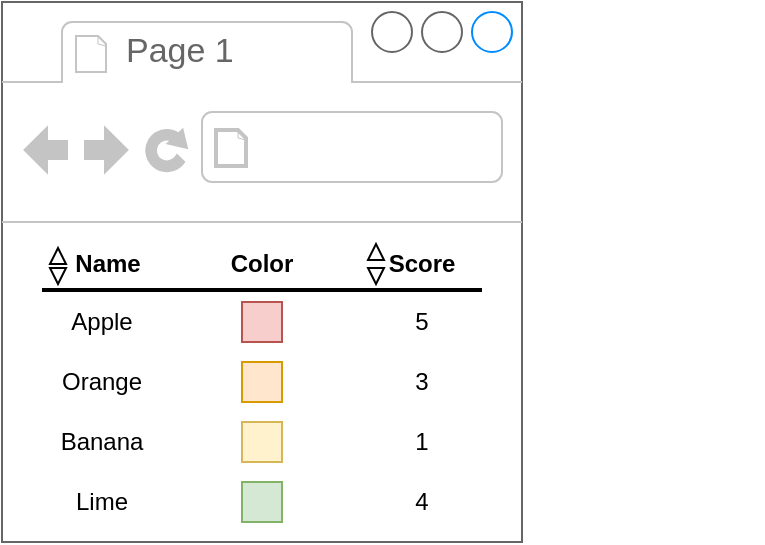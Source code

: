 <mxfile version="13.3.7" type="device" pages="12"><diagram id="LHKbk48IiE0ctVdyi8rw" name="01 - mock"><mxGraphModel dx="1886" dy="1046" grid="1" gridSize="10" guides="1" tooltips="1" connect="1" arrows="1" fold="1" page="1" pageScale="1" pageWidth="1920" pageHeight="1200" math="0" shadow="0"><root><mxCell id="IUR0ZY-Mn8mYHepa9wKb-0"/><mxCell id="IUR0ZY-Mn8mYHepa9wKb-1" parent="IUR0ZY-Mn8mYHepa9wKb-0"/><mxCell id="IUR0ZY-Mn8mYHepa9wKb-2" value="" style="strokeWidth=1;shadow=0;dashed=0;align=center;html=1;shape=mxgraph.mockup.containers.browserWindow;rSize=0;strokeColor=#666666;strokeColor2=#008cff;strokeColor3=#c4c4c4;mainText=,;recursiveResize=0;" parent="IUR0ZY-Mn8mYHepa9wKb-1" vertex="1"><mxGeometry x="850" y="380" width="250" height="270" as="geometry"/></mxCell><mxCell id="IUR0ZY-Mn8mYHepa9wKb-3" value="Page 1" style="strokeWidth=1;shadow=0;dashed=0;align=center;html=1;shape=mxgraph.mockup.containers.anchor;fontSize=17;fontColor=#666666;align=left;" parent="IUR0ZY-Mn8mYHepa9wKb-2" vertex="1"><mxGeometry x="60" y="12" width="110" height="26" as="geometry"/></mxCell><mxCell id="IUR0ZY-Mn8mYHepa9wKb-4" value="" style="strokeWidth=1;shadow=0;dashed=0;align=center;html=1;shape=mxgraph.mockup.containers.anchor;rSize=0;fontSize=17;fontColor=#666666;align=left;" parent="IUR0ZY-Mn8mYHepa9wKb-2" vertex="1"><mxGeometry x="130" y="60" width="250" height="26" as="geometry"/></mxCell><mxCell id="IUR0ZY-Mn8mYHepa9wKb-5" value="Name" style="text;html=1;strokeColor=none;fillColor=none;align=center;verticalAlign=middle;whiteSpace=wrap;rounded=0;fontStyle=1" parent="IUR0ZY-Mn8mYHepa9wKb-2" vertex="1"><mxGeometry x="33" y="121" width="40" height="20" as="geometry"/></mxCell><mxCell id="IUR0ZY-Mn8mYHepa9wKb-6" value="Color" style="text;html=1;strokeColor=none;fillColor=none;align=center;verticalAlign=middle;whiteSpace=wrap;rounded=0;fontStyle=1" parent="IUR0ZY-Mn8mYHepa9wKb-2" vertex="1"><mxGeometry x="110" y="121" width="40" height="20" as="geometry"/></mxCell><mxCell id="IUR0ZY-Mn8mYHepa9wKb-7" value="Score" style="text;html=1;strokeColor=none;fillColor=none;align=center;verticalAlign=middle;whiteSpace=wrap;rounded=0;fontStyle=1" parent="IUR0ZY-Mn8mYHepa9wKb-2" vertex="1"><mxGeometry x="190" y="121" width="40" height="20" as="geometry"/></mxCell><mxCell id="IUR0ZY-Mn8mYHepa9wKb-8" value="" style="endArrow=none;html=1;strokeWidth=2;" parent="IUR0ZY-Mn8mYHepa9wKb-2" edge="1"><mxGeometry width="50" height="50" relative="1" as="geometry"><mxPoint x="20" y="144" as="sourcePoint"/><mxPoint x="240" y="144" as="targetPoint"/></mxGeometry></mxCell><mxCell id="IUR0ZY-Mn8mYHepa9wKb-9" value="Apple" style="text;html=1;strokeColor=none;fillColor=none;align=center;verticalAlign=middle;whiteSpace=wrap;rounded=0;fontStyle=0" parent="IUR0ZY-Mn8mYHepa9wKb-2" vertex="1"><mxGeometry x="30" y="150" width="40" height="20" as="geometry"/></mxCell><mxCell id="IUR0ZY-Mn8mYHepa9wKb-10" value="5" style="text;html=1;strokeColor=none;fillColor=none;align=center;verticalAlign=middle;whiteSpace=wrap;rounded=0;fontStyle=0" parent="IUR0ZY-Mn8mYHepa9wKb-2" vertex="1"><mxGeometry x="190" y="150" width="40" height="20" as="geometry"/></mxCell><mxCell id="IUR0ZY-Mn8mYHepa9wKb-11" value="Orange" style="text;html=1;strokeColor=none;fillColor=none;align=center;verticalAlign=middle;whiteSpace=wrap;rounded=0;fontStyle=0" parent="IUR0ZY-Mn8mYHepa9wKb-2" vertex="1"><mxGeometry x="30" y="180" width="40" height="20" as="geometry"/></mxCell><mxCell id="IUR0ZY-Mn8mYHepa9wKb-12" value="3" style="text;html=1;strokeColor=none;fillColor=none;align=center;verticalAlign=middle;whiteSpace=wrap;rounded=0;fontStyle=0" parent="IUR0ZY-Mn8mYHepa9wKb-2" vertex="1"><mxGeometry x="190" y="180" width="40" height="20" as="geometry"/></mxCell><mxCell id="IUR0ZY-Mn8mYHepa9wKb-13" value="Banana" style="text;html=1;strokeColor=none;fillColor=none;align=center;verticalAlign=middle;whiteSpace=wrap;rounded=0;fontStyle=0" parent="IUR0ZY-Mn8mYHepa9wKb-2" vertex="1"><mxGeometry x="30" y="210" width="40" height="20" as="geometry"/></mxCell><mxCell id="IUR0ZY-Mn8mYHepa9wKb-14" value="1" style="text;html=1;strokeColor=none;fillColor=none;align=center;verticalAlign=middle;whiteSpace=wrap;rounded=0;fontStyle=0" parent="IUR0ZY-Mn8mYHepa9wKb-2" vertex="1"><mxGeometry x="190" y="210" width="40" height="20" as="geometry"/></mxCell><mxCell id="IUR0ZY-Mn8mYHepa9wKb-15" value="Lime" style="text;html=1;strokeColor=none;fillColor=none;align=center;verticalAlign=middle;whiteSpace=wrap;rounded=0;fontStyle=0" parent="IUR0ZY-Mn8mYHepa9wKb-2" vertex="1"><mxGeometry x="10" y="240" width="80" height="20" as="geometry"/></mxCell><mxCell id="IUR0ZY-Mn8mYHepa9wKb-16" value="4" style="text;html=1;strokeColor=none;fillColor=none;align=center;verticalAlign=middle;whiteSpace=wrap;rounded=0;fontStyle=0" parent="IUR0ZY-Mn8mYHepa9wKb-2" vertex="1"><mxGeometry x="190" y="240" width="40" height="20" as="geometry"/></mxCell><mxCell id="IUR0ZY-Mn8mYHepa9wKb-17" value="" style="rounded=0;whiteSpace=wrap;html=1;fillColor=#f8cecc;strokeColor=#b85450;" parent="IUR0ZY-Mn8mYHepa9wKb-2" vertex="1"><mxGeometry x="120" y="150" width="20" height="20" as="geometry"/></mxCell><mxCell id="IUR0ZY-Mn8mYHepa9wKb-18" value="" style="rounded=0;whiteSpace=wrap;html=1;fillColor=#ffe6cc;strokeColor=#d79b00;" parent="IUR0ZY-Mn8mYHepa9wKb-2" vertex="1"><mxGeometry x="120" y="180" width="20" height="20" as="geometry"/></mxCell><mxCell id="IUR0ZY-Mn8mYHepa9wKb-19" value="" style="rounded=0;whiteSpace=wrap;html=1;fillColor=#fff2cc;strokeColor=#d6b656;" parent="IUR0ZY-Mn8mYHepa9wKb-2" vertex="1"><mxGeometry x="120" y="210" width="20" height="20" as="geometry"/></mxCell><mxCell id="IUR0ZY-Mn8mYHepa9wKb-20" value="" style="rounded=0;whiteSpace=wrap;html=1;fillColor=#d5e8d4;strokeColor=#82b366;" parent="IUR0ZY-Mn8mYHepa9wKb-2" vertex="1"><mxGeometry x="120" y="240" width="20" height="20" as="geometry"/></mxCell><mxCell id="IUR0ZY-Mn8mYHepa9wKb-21" value="" style="triangle;whiteSpace=wrap;html=1;rotation=90;" parent="IUR0ZY-Mn8mYHepa9wKb-2" vertex="1"><mxGeometry x="183" y="133" width="8" height="8" as="geometry"/></mxCell><mxCell id="IUR0ZY-Mn8mYHepa9wKb-22" value="" style="triangle;whiteSpace=wrap;html=1;rotation=-90;" parent="IUR0ZY-Mn8mYHepa9wKb-2" vertex="1"><mxGeometry x="183" y="121" width="8" height="8" as="geometry"/></mxCell><mxCell id="IUR0ZY-Mn8mYHepa9wKb-23" value="" style="triangle;whiteSpace=wrap;html=1;rotation=-90;" parent="IUR0ZY-Mn8mYHepa9wKb-1" vertex="1"><mxGeometry x="874" y="503" width="8" height="8" as="geometry"/></mxCell><mxCell id="IUR0ZY-Mn8mYHepa9wKb-24" value="" style="triangle;whiteSpace=wrap;html=1;rotation=90;" parent="IUR0ZY-Mn8mYHepa9wKb-1" vertex="1"><mxGeometry x="874" y="513" width="8" height="8" as="geometry"/></mxCell></root></mxGraphModel></diagram><diagram name="02 - plan" id="AEXMWm-KEqNWs3DFR-Il"><mxGraphModel dx="1886" dy="1046" grid="1" gridSize="10" guides="1" tooltips="1" connect="1" arrows="1" fold="1" page="1" pageScale="1" pageWidth="1920" pageHeight="1200" math="0" shadow="0"><root><mxCell id="6qHrciXHMBb-nc4sO_9Q-0"/><mxCell id="6qHrciXHMBb-nc4sO_9Q-1" parent="6qHrciXHMBb-nc4sO_9Q-0"/><mxCell id="6qHrciXHMBb-nc4sO_9Q-2" value="" style="strokeWidth=1;shadow=0;dashed=0;align=center;html=1;shape=mxgraph.mockup.containers.browserWindow;rSize=0;strokeColor=#666666;strokeColor2=#008cff;strokeColor3=#c4c4c4;mainText=,;recursiveResize=0;" parent="6qHrciXHMBb-nc4sO_9Q-1" vertex="1"><mxGeometry x="850" y="380" width="200" height="270" as="geometry"/></mxCell><mxCell id="6qHrciXHMBb-nc4sO_9Q-3" value="Page 1" style="strokeWidth=1;shadow=0;dashed=0;align=center;html=1;shape=mxgraph.mockup.containers.anchor;fontSize=17;fontColor=#666666;align=left;" parent="6qHrciXHMBb-nc4sO_9Q-2" vertex="1"><mxGeometry x="60" y="12" width="110" height="26" as="geometry"/></mxCell><mxCell id="6qHrciXHMBb-nc4sO_9Q-4" value="" style="strokeWidth=1;shadow=0;dashed=0;align=center;html=1;shape=mxgraph.mockup.containers.anchor;rSize=0;fontSize=17;fontColor=#666666;align=left;" parent="6qHrciXHMBb-nc4sO_9Q-2" vertex="1"><mxGeometry x="130" y="60" width="250" height="26" as="geometry"/></mxCell><mxCell id="6qHrciXHMBb-nc4sO_9Q-7" value="Values" style="text;html=1;strokeColor=none;fillColor=none;align=center;verticalAlign=middle;whiteSpace=wrap;rounded=0;fontStyle=1" parent="6qHrciXHMBb-nc4sO_9Q-2" vertex="1"><mxGeometry x="111" y="121" width="40" height="20" as="geometry"/></mxCell><mxCell id="6qHrciXHMBb-nc4sO_9Q-8" value="" style="endArrow=none;html=1;strokeWidth=2;" parent="6qHrciXHMBb-nc4sO_9Q-2" edge="1"><mxGeometry width="50" height="50" relative="1" as="geometry"><mxPoint x="90" y="144" as="sourcePoint"/><mxPoint x="170" y="144" as="targetPoint"/></mxGeometry></mxCell><mxCell id="6qHrciXHMBb-nc4sO_9Q-10" value="5" style="text;html=1;strokeColor=none;fillColor=none;align=center;verticalAlign=middle;whiteSpace=wrap;rounded=0;fontStyle=0" parent="6qHrciXHMBb-nc4sO_9Q-2" vertex="1"><mxGeometry x="107" y="150" width="40" height="20" as="geometry"/></mxCell><mxCell id="6qHrciXHMBb-nc4sO_9Q-12" value="3" style="text;html=1;strokeColor=none;fillColor=none;align=center;verticalAlign=middle;whiteSpace=wrap;rounded=0;fontStyle=0" parent="6qHrciXHMBb-nc4sO_9Q-2" vertex="1"><mxGeometry x="107" y="180" width="40" height="20" as="geometry"/></mxCell><mxCell id="6qHrciXHMBb-nc4sO_9Q-14" value="1" style="text;html=1;strokeColor=none;fillColor=none;align=center;verticalAlign=middle;whiteSpace=wrap;rounded=0;fontStyle=0" parent="6qHrciXHMBb-nc4sO_9Q-2" vertex="1"><mxGeometry x="107" y="210" width="40" height="20" as="geometry"/></mxCell><mxCell id="6qHrciXHMBb-nc4sO_9Q-16" value="4" style="text;html=1;strokeColor=none;fillColor=none;align=center;verticalAlign=middle;whiteSpace=wrap;rounded=0;fontStyle=0" parent="6qHrciXHMBb-nc4sO_9Q-2" vertex="1"><mxGeometry x="107" y="240" width="40" height="20" as="geometry"/></mxCell><mxCell id="6qHrciXHMBb-nc4sO_9Q-21" value="" style="triangle;whiteSpace=wrap;html=1;rotation=90;" parent="6qHrciXHMBb-nc4sO_9Q-2" vertex="1"><mxGeometry x="100" y="133" width="8" height="8" as="geometry"/></mxCell><mxCell id="6qHrciXHMBb-nc4sO_9Q-22" value="" style="triangle;whiteSpace=wrap;html=1;rotation=-90;" parent="6qHrciXHMBb-nc4sO_9Q-2" vertex="1"><mxGeometry x="100" y="121" width="8" height="8" as="geometry"/></mxCell><mxCell id="6qHrciXHMBb-nc4sO_9Q-25" value="Adding reusable sorting is tough" style="rounded=0;whiteSpace=wrap;html=1;strokeWidth=1;fontSize=12;align=center;fillColor=#dae8fc;strokeColor=#6c8ebf;" parent="6qHrciXHMBb-nc4sO_9Q-1" vertex="1"><mxGeometry x="1120" y="472" width="160" height="39" as="geometry"/></mxCell><mxCell id="6qHrciXHMBb-nc4sO_9Q-26" value="&lt;b style=&quot;font-size: 18px;&quot;&gt;The Plan&lt;/b&gt;" style="text;html=1;strokeColor=none;fillColor=none;align=center;verticalAlign=middle;whiteSpace=wrap;rounded=0;fontSize=18;" parent="6qHrciXHMBb-nc4sO_9Q-1" vertex="1"><mxGeometry x="1155" y="449" width="90" height="20" as="geometry"/></mxCell><mxCell id="6qHrciXHMBb-nc4sO_9Q-27" value="Let's change our data to a plain array of numbers" style="rounded=0;whiteSpace=wrap;html=1;strokeWidth=1;fontSize=12;align=center;" parent="6qHrciXHMBb-nc4sO_9Q-1" vertex="1"><mxGeometry x="1120" y="517" width="160" height="39" as="geometry"/></mxCell><mxCell id="6qHrciXHMBb-nc4sO_9Q-28" value="Hard-code in some sorting" style="rounded=0;whiteSpace=wrap;html=1;strokeWidth=1;fontSize=12;align=center;" parent="6qHrciXHMBb-nc4sO_9Q-1" vertex="1"><mxGeometry x="1120" y="561" width="160" height="39" as="geometry"/></mxCell><mxCell id="6qHrciXHMBb-nc4sO_9Q-29" value="Later, refactor to make it reusable" style="rounded=0;whiteSpace=wrap;html=1;strokeWidth=1;fontSize=12;align=center;" parent="6qHrciXHMBb-nc4sO_9Q-1" vertex="1"><mxGeometry x="1120" y="604" width="160" height="39" as="geometry"/></mxCell></root></mxGraphModel></diagram><diagram id="Fz3kYtFhVhbkRUQnzgMh" name="03 - flow"><mxGraphModel dx="1886" dy="1046" grid="1" gridSize="10" guides="1" tooltips="1" connect="1" arrows="1" fold="1" page="1" pageScale="1" pageWidth="1920" pageHeight="1200" math="0" shadow="0"><root><mxCell id="MjabB7v3CS62mYTytkYD-0"/><mxCell id="MjabB7v3CS62mYTytkYD-1" parent="MjabB7v3CS62mYTytkYD-0"/><mxCell id="MjabB7v3CS62mYTytkYD-2" value="" style="rounded=0;whiteSpace=wrap;html=1;" parent="MjabB7v3CS62mYTytkYD-1" vertex="1"><mxGeometry x="170" y="259" width="250" height="161" as="geometry"/></mxCell><mxCell id="MjabB7v3CS62mYTytkYD-3" value="Name" style="text;html=1;strokeColor=none;fillColor=none;align=center;verticalAlign=middle;whiteSpace=wrap;rounded=0;fontStyle=1" parent="MjabB7v3CS62mYTytkYD-1" vertex="1"><mxGeometry x="195" y="269" width="40" height="20" as="geometry"/></mxCell><mxCell id="MjabB7v3CS62mYTytkYD-4" value="Color" style="text;html=1;strokeColor=none;fillColor=none;align=center;verticalAlign=middle;whiteSpace=wrap;rounded=0;fontStyle=1" parent="MjabB7v3CS62mYTytkYD-1" vertex="1"><mxGeometry x="272" y="269" width="40" height="20" as="geometry"/></mxCell><mxCell id="MjabB7v3CS62mYTytkYD-5" value="Score" style="text;html=1;strokeColor=none;fillColor=none;align=center;verticalAlign=middle;whiteSpace=wrap;rounded=0;fontStyle=1" parent="MjabB7v3CS62mYTytkYD-1" vertex="1"><mxGeometry x="352" y="269" width="40" height="20" as="geometry"/></mxCell><mxCell id="MjabB7v3CS62mYTytkYD-6" value="" style="endArrow=none;html=1;strokeWidth=2;" parent="MjabB7v3CS62mYTytkYD-1" edge="1"><mxGeometry width="50" height="50" relative="1" as="geometry"><mxPoint x="182" y="292" as="sourcePoint"/><mxPoint x="402" y="292" as="targetPoint"/></mxGeometry></mxCell><mxCell id="MjabB7v3CS62mYTytkYD-7" value="" style="triangle;whiteSpace=wrap;html=1;rotation=90;" parent="MjabB7v3CS62mYTytkYD-1" vertex="1"><mxGeometry x="345" y="281" width="8" height="8" as="geometry"/></mxCell><mxCell id="MjabB7v3CS62mYTytkYD-8" value="" style="triangle;whiteSpace=wrap;html=1;rotation=-90;" parent="MjabB7v3CS62mYTytkYD-1" vertex="1"><mxGeometry x="345" y="269" width="8" height="8" as="geometry"/></mxCell><mxCell id="MjabB7v3CS62mYTytkYD-9" value="" style="group" parent="MjabB7v3CS62mYTytkYD-1" vertex="1" connectable="0"><mxGeometry x="192" y="298" width="200" height="20" as="geometry"/></mxCell><mxCell id="MjabB7v3CS62mYTytkYD-10" value="Apple" style="text;html=1;strokeColor=none;fillColor=none;align=center;verticalAlign=middle;whiteSpace=wrap;rounded=0;fontStyle=0" parent="MjabB7v3CS62mYTytkYD-9" vertex="1"><mxGeometry width="40" height="20" as="geometry"/></mxCell><mxCell id="MjabB7v3CS62mYTytkYD-11" value="5" style="text;html=1;strokeColor=none;fillColor=none;align=center;verticalAlign=middle;whiteSpace=wrap;rounded=0;fontStyle=0" parent="MjabB7v3CS62mYTytkYD-9" vertex="1"><mxGeometry x="160" width="40" height="20" as="geometry"/></mxCell><mxCell id="MjabB7v3CS62mYTytkYD-12" value="" style="rounded=0;whiteSpace=wrap;html=1;fillColor=#f5f5f5;strokeColor=#666666;fontColor=#333333;" parent="MjabB7v3CS62mYTytkYD-9" vertex="1"><mxGeometry x="90" width="20" height="20" as="geometry"/></mxCell><mxCell id="MjabB7v3CS62mYTytkYD-13" value="" style="group" parent="MjabB7v3CS62mYTytkYD-1" vertex="1" connectable="0"><mxGeometry x="192" y="358" width="200" height="20" as="geometry"/></mxCell><mxCell id="MjabB7v3CS62mYTytkYD-14" value="Banana" style="text;html=1;strokeColor=none;fillColor=none;align=center;verticalAlign=middle;whiteSpace=wrap;rounded=0;fontStyle=0" parent="MjabB7v3CS62mYTytkYD-13" vertex="1"><mxGeometry width="40" height="20" as="geometry"/></mxCell><mxCell id="MjabB7v3CS62mYTytkYD-15" value="1" style="text;html=1;strokeColor=none;fillColor=none;align=center;verticalAlign=middle;whiteSpace=wrap;rounded=0;fontStyle=0" parent="MjabB7v3CS62mYTytkYD-13" vertex="1"><mxGeometry x="160" width="40" height="20" as="geometry"/></mxCell><mxCell id="MjabB7v3CS62mYTytkYD-16" value="" style="rounded=0;whiteSpace=wrap;html=1;fillColor=#f5f5f5;strokeColor=#666666;fontColor=#333333;" parent="MjabB7v3CS62mYTytkYD-13" vertex="1"><mxGeometry x="90" width="20" height="20" as="geometry"/></mxCell><mxCell id="MjabB7v3CS62mYTytkYD-17" value="" style="group" parent="MjabB7v3CS62mYTytkYD-1" vertex="1" connectable="0"><mxGeometry x="192" y="328" width="200" height="20" as="geometry"/></mxCell><mxCell id="MjabB7v3CS62mYTytkYD-18" value="Orange" style="text;html=1;strokeColor=none;fillColor=none;align=center;verticalAlign=middle;whiteSpace=wrap;rounded=0;fontStyle=0" parent="MjabB7v3CS62mYTytkYD-17" vertex="1"><mxGeometry width="40" height="20" as="geometry"/></mxCell><mxCell id="MjabB7v3CS62mYTytkYD-19" value="3" style="text;html=1;strokeColor=none;fillColor=none;align=center;verticalAlign=middle;whiteSpace=wrap;rounded=0;fontStyle=0" parent="MjabB7v3CS62mYTytkYD-17" vertex="1"><mxGeometry x="160" width="40" height="20" as="geometry"/></mxCell><mxCell id="MjabB7v3CS62mYTytkYD-20" value="" style="rounded=0;whiteSpace=wrap;html=1;fillColor=#f5f5f5;strokeColor=#666666;fontColor=#333333;" parent="MjabB7v3CS62mYTytkYD-17" vertex="1"><mxGeometry x="90" width="20" height="20" as="geometry"/></mxCell><mxCell id="MjabB7v3CS62mYTytkYD-21" value="" style="group" parent="MjabB7v3CS62mYTytkYD-1" vertex="1" connectable="0"><mxGeometry x="172" y="388" width="220" height="20" as="geometry"/></mxCell><mxCell id="MjabB7v3CS62mYTytkYD-22" value="Lime" style="text;html=1;strokeColor=none;fillColor=none;align=center;verticalAlign=middle;whiteSpace=wrap;rounded=0;fontStyle=0" parent="MjabB7v3CS62mYTytkYD-21" vertex="1"><mxGeometry width="80" height="20" as="geometry"/></mxCell><mxCell id="MjabB7v3CS62mYTytkYD-23" value="" style="rounded=0;whiteSpace=wrap;html=1;fillColor=#f5f5f5;strokeColor=#666666;fontColor=#333333;" parent="MjabB7v3CS62mYTytkYD-21" vertex="1"><mxGeometry x="110" width="20" height="20" as="geometry"/></mxCell><mxCell id="MjabB7v3CS62mYTytkYD-24" value="4" style="text;html=1;strokeColor=none;fillColor=none;align=center;verticalAlign=middle;whiteSpace=wrap;rounded=0;fontStyle=0" parent="MjabB7v3CS62mYTytkYD-21" vertex="1"><mxGeometry x="180" width="40" height="20" as="geometry"/></mxCell><mxCell id="MjabB7v3CS62mYTytkYD-25" value="" style="triangle;whiteSpace=wrap;html=1;rotation=-90;" parent="MjabB7v3CS62mYTytkYD-1" vertex="1"><mxGeometry x="186" y="270" width="8" height="8" as="geometry"/></mxCell><mxCell id="MjabB7v3CS62mYTytkYD-26" value="" style="triangle;whiteSpace=wrap;html=1;rotation=90;" parent="MjabB7v3CS62mYTytkYD-1" vertex="1"><mxGeometry x="186" y="280" width="8" height="8" as="geometry"/></mxCell><mxCell id="MjabB7v3CS62mYTytkYD-27" value="" style="rounded=0;whiteSpace=wrap;html=1;" parent="MjabB7v3CS62mYTytkYD-1" vertex="1"><mxGeometry x="490" y="260" width="250" height="161" as="geometry"/></mxCell><mxCell id="MjabB7v3CS62mYTytkYD-28" value="Name" style="text;html=1;strokeColor=none;fillColor=none;align=center;verticalAlign=middle;whiteSpace=wrap;rounded=0;fontStyle=0" parent="MjabB7v3CS62mYTytkYD-1" vertex="1"><mxGeometry x="515" y="270" width="40" height="20" as="geometry"/></mxCell><mxCell id="MjabB7v3CS62mYTytkYD-29" value="Color" style="text;html=1;strokeColor=none;fillColor=none;align=center;verticalAlign=middle;whiteSpace=wrap;rounded=0;fontStyle=0" parent="MjabB7v3CS62mYTytkYD-1" vertex="1"><mxGeometry x="592" y="270" width="40" height="20" as="geometry"/></mxCell><mxCell id="MjabB7v3CS62mYTytkYD-30" value="Score" style="text;html=1;strokeColor=none;fillColor=none;align=center;verticalAlign=middle;whiteSpace=wrap;rounded=0;fontStyle=1" parent="MjabB7v3CS62mYTytkYD-1" vertex="1"><mxGeometry x="672" y="270" width="40" height="20" as="geometry"/></mxCell><mxCell id="MjabB7v3CS62mYTytkYD-31" value="" style="endArrow=none;html=1;strokeWidth=2;" parent="MjabB7v3CS62mYTytkYD-1" edge="1"><mxGeometry width="50" height="50" relative="1" as="geometry"><mxPoint x="502" y="293" as="sourcePoint"/><mxPoint x="722" y="293" as="targetPoint"/></mxGeometry></mxCell><mxCell id="MjabB7v3CS62mYTytkYD-32" value="" style="triangle;whiteSpace=wrap;html=1;rotation=-90;fillColor=#dae8fc;strokeColor=#6c8ebf;" parent="MjabB7v3CS62mYTytkYD-1" vertex="1"><mxGeometry x="665" y="270" width="8" height="8" as="geometry"/></mxCell><mxCell id="MjabB7v3CS62mYTytkYD-33" value="" style="group" parent="MjabB7v3CS62mYTytkYD-1" vertex="1" connectable="0"><mxGeometry x="512" y="390" width="200" height="20" as="geometry"/></mxCell><mxCell id="MjabB7v3CS62mYTytkYD-34" value="Apple" style="text;html=1;strokeColor=none;fillColor=none;align=center;verticalAlign=middle;whiteSpace=wrap;rounded=0;fontStyle=0" parent="MjabB7v3CS62mYTytkYD-33" vertex="1"><mxGeometry width="40" height="20" as="geometry"/></mxCell><mxCell id="MjabB7v3CS62mYTytkYD-35" value="5" style="text;html=1;strokeColor=none;fillColor=none;align=center;verticalAlign=middle;whiteSpace=wrap;rounded=0;fontStyle=0" parent="MjabB7v3CS62mYTytkYD-33" vertex="1"><mxGeometry x="160" width="40" height="20" as="geometry"/></mxCell><mxCell id="MjabB7v3CS62mYTytkYD-36" value="" style="rounded=0;whiteSpace=wrap;html=1;fillColor=#f5f5f5;strokeColor=#666666;fontColor=#333333;" parent="MjabB7v3CS62mYTytkYD-33" vertex="1"><mxGeometry x="90" width="20" height="20" as="geometry"/></mxCell><mxCell id="MjabB7v3CS62mYTytkYD-37" value="" style="group" parent="MjabB7v3CS62mYTytkYD-1" vertex="1" connectable="0"><mxGeometry x="512" y="299" width="200" height="20" as="geometry"/></mxCell><mxCell id="MjabB7v3CS62mYTytkYD-38" value="Banana" style="text;html=1;strokeColor=none;fillColor=none;align=center;verticalAlign=middle;whiteSpace=wrap;rounded=0;fontStyle=0" parent="MjabB7v3CS62mYTytkYD-37" vertex="1"><mxGeometry width="40" height="20" as="geometry"/></mxCell><mxCell id="MjabB7v3CS62mYTytkYD-39" value="1" style="text;html=1;strokeColor=none;fillColor=none;align=center;verticalAlign=middle;whiteSpace=wrap;rounded=0;fontStyle=0" parent="MjabB7v3CS62mYTytkYD-37" vertex="1"><mxGeometry x="160" width="40" height="20" as="geometry"/></mxCell><mxCell id="MjabB7v3CS62mYTytkYD-40" value="" style="rounded=0;whiteSpace=wrap;html=1;fillColor=#f5f5f5;strokeColor=#666666;fontColor=#333333;" parent="MjabB7v3CS62mYTytkYD-37" vertex="1"><mxGeometry x="90" width="20" height="20" as="geometry"/></mxCell><mxCell id="MjabB7v3CS62mYTytkYD-41" value="" style="group" parent="MjabB7v3CS62mYTytkYD-1" vertex="1" connectable="0"><mxGeometry x="512" y="329" width="200" height="20" as="geometry"/></mxCell><mxCell id="MjabB7v3CS62mYTytkYD-42" value="Orange" style="text;html=1;strokeColor=none;fillColor=none;align=center;verticalAlign=middle;whiteSpace=wrap;rounded=0;fontStyle=0" parent="MjabB7v3CS62mYTytkYD-41" vertex="1"><mxGeometry width="40" height="20" as="geometry"/></mxCell><mxCell id="MjabB7v3CS62mYTytkYD-43" value="3" style="text;html=1;strokeColor=none;fillColor=none;align=center;verticalAlign=middle;whiteSpace=wrap;rounded=0;fontStyle=0" parent="MjabB7v3CS62mYTytkYD-41" vertex="1"><mxGeometry x="160" width="40" height="20" as="geometry"/></mxCell><mxCell id="MjabB7v3CS62mYTytkYD-44" value="" style="rounded=0;whiteSpace=wrap;html=1;fillColor=#f5f5f5;strokeColor=#666666;fontColor=#333333;" parent="MjabB7v3CS62mYTytkYD-41" vertex="1"><mxGeometry x="90" width="20" height="20" as="geometry"/></mxCell><mxCell id="MjabB7v3CS62mYTytkYD-45" value="" style="group" parent="MjabB7v3CS62mYTytkYD-1" vertex="1" connectable="0"><mxGeometry x="492" y="360" width="220" height="20" as="geometry"/></mxCell><mxCell id="MjabB7v3CS62mYTytkYD-46" value="Lime" style="text;html=1;strokeColor=none;fillColor=none;align=center;verticalAlign=middle;whiteSpace=wrap;rounded=0;fontStyle=0" parent="MjabB7v3CS62mYTytkYD-45" vertex="1"><mxGeometry width="80" height="20" as="geometry"/></mxCell><mxCell id="MjabB7v3CS62mYTytkYD-47" value="" style="rounded=0;whiteSpace=wrap;html=1;fillColor=#f5f5f5;strokeColor=#666666;fontColor=#333333;" parent="MjabB7v3CS62mYTytkYD-45" vertex="1"><mxGeometry x="110" width="20" height="20" as="geometry"/></mxCell><mxCell id="MjabB7v3CS62mYTytkYD-48" value="4" style="text;html=1;strokeColor=none;fillColor=none;align=center;verticalAlign=middle;whiteSpace=wrap;rounded=0;fontStyle=0" parent="MjabB7v3CS62mYTytkYD-45" vertex="1"><mxGeometry x="180" width="40" height="20" as="geometry"/></mxCell><mxCell id="MjabB7v3CS62mYTytkYD-49" value="" style="triangle;whiteSpace=wrap;html=1;rotation=-90;" parent="MjabB7v3CS62mYTytkYD-1" vertex="1"><mxGeometry x="506" y="271" width="8" height="8" as="geometry"/></mxCell><mxCell id="MjabB7v3CS62mYTytkYD-50" value="" style="triangle;whiteSpace=wrap;html=1;rotation=90;" parent="MjabB7v3CS62mYTytkYD-1" vertex="1"><mxGeometry x="506" y="281" width="8" height="8" as="geometry"/></mxCell><mxCell id="MjabB7v3CS62mYTytkYD-51" value="" style="rounded=0;whiteSpace=wrap;html=1;" parent="MjabB7v3CS62mYTytkYD-1" vertex="1"><mxGeometry x="835" y="260" width="250" height="161" as="geometry"/></mxCell><mxCell id="MjabB7v3CS62mYTytkYD-52" value="Name" style="text;html=1;strokeColor=none;fillColor=none;align=center;verticalAlign=middle;whiteSpace=wrap;rounded=0;fontStyle=0" parent="MjabB7v3CS62mYTytkYD-1" vertex="1"><mxGeometry x="860" y="270" width="40" height="20" as="geometry"/></mxCell><mxCell id="MjabB7v3CS62mYTytkYD-53" value="Color" style="text;html=1;strokeColor=none;fillColor=none;align=center;verticalAlign=middle;whiteSpace=wrap;rounded=0;fontStyle=0" parent="MjabB7v3CS62mYTytkYD-1" vertex="1"><mxGeometry x="937" y="270" width="40" height="20" as="geometry"/></mxCell><mxCell id="MjabB7v3CS62mYTytkYD-54" value="Score" style="text;html=1;strokeColor=none;fillColor=none;align=center;verticalAlign=middle;whiteSpace=wrap;rounded=0;fontStyle=1" parent="MjabB7v3CS62mYTytkYD-1" vertex="1"><mxGeometry x="1017" y="270" width="40" height="20" as="geometry"/></mxCell><mxCell id="MjabB7v3CS62mYTytkYD-55" value="" style="endArrow=none;html=1;strokeWidth=2;" parent="MjabB7v3CS62mYTytkYD-1" edge="1"><mxGeometry width="50" height="50" relative="1" as="geometry"><mxPoint x="847.0" y="293" as="sourcePoint"/><mxPoint x="1067.0" y="293" as="targetPoint"/></mxGeometry></mxCell><mxCell id="MjabB7v3CS62mYTytkYD-56" value="" style="triangle;whiteSpace=wrap;html=1;rotation=90;fillColor=#dae8fc;strokeColor=#6c8ebf;" parent="MjabB7v3CS62mYTytkYD-1" vertex="1"><mxGeometry x="1010" y="280" width="8" height="8" as="geometry"/></mxCell><mxCell id="MjabB7v3CS62mYTytkYD-57" value="" style="group" parent="MjabB7v3CS62mYTytkYD-1" vertex="1" connectable="0"><mxGeometry x="857" y="299" width="200" height="20" as="geometry"/></mxCell><mxCell id="MjabB7v3CS62mYTytkYD-58" value="Apple" style="text;html=1;strokeColor=none;fillColor=none;align=center;verticalAlign=middle;whiteSpace=wrap;rounded=0;fontStyle=0" parent="MjabB7v3CS62mYTytkYD-57" vertex="1"><mxGeometry width="40" height="20" as="geometry"/></mxCell><mxCell id="MjabB7v3CS62mYTytkYD-59" value="5" style="text;html=1;strokeColor=none;fillColor=none;align=center;verticalAlign=middle;whiteSpace=wrap;rounded=0;fontStyle=0" parent="MjabB7v3CS62mYTytkYD-57" vertex="1"><mxGeometry x="160" width="40" height="20" as="geometry"/></mxCell><mxCell id="MjabB7v3CS62mYTytkYD-60" value="" style="rounded=0;whiteSpace=wrap;html=1;fillColor=#f5f5f5;strokeColor=#666666;fontColor=#333333;" parent="MjabB7v3CS62mYTytkYD-57" vertex="1"><mxGeometry x="90" width="20" height="20" as="geometry"/></mxCell><mxCell id="MjabB7v3CS62mYTytkYD-61" value="" style="group" parent="MjabB7v3CS62mYTytkYD-1" vertex="1" connectable="0"><mxGeometry x="857" y="389" width="200" height="20" as="geometry"/></mxCell><mxCell id="MjabB7v3CS62mYTytkYD-62" value="Banana" style="text;html=1;strokeColor=none;fillColor=none;align=center;verticalAlign=middle;whiteSpace=wrap;rounded=0;fontStyle=0" parent="MjabB7v3CS62mYTytkYD-61" vertex="1"><mxGeometry width="40" height="20" as="geometry"/></mxCell><mxCell id="MjabB7v3CS62mYTytkYD-63" value="1" style="text;html=1;strokeColor=none;fillColor=none;align=center;verticalAlign=middle;whiteSpace=wrap;rounded=0;fontStyle=0" parent="MjabB7v3CS62mYTytkYD-61" vertex="1"><mxGeometry x="160" width="40" height="20" as="geometry"/></mxCell><mxCell id="MjabB7v3CS62mYTytkYD-64" value="" style="rounded=0;whiteSpace=wrap;html=1;fillColor=#f5f5f5;strokeColor=#666666;fontColor=#333333;" parent="MjabB7v3CS62mYTytkYD-61" vertex="1"><mxGeometry x="90" width="20" height="20" as="geometry"/></mxCell><mxCell id="MjabB7v3CS62mYTytkYD-65" value="" style="group" parent="MjabB7v3CS62mYTytkYD-1" vertex="1" connectable="0"><mxGeometry x="857" y="359" width="200" height="20" as="geometry"/></mxCell><mxCell id="MjabB7v3CS62mYTytkYD-66" value="Orange" style="text;html=1;strokeColor=none;fillColor=none;align=center;verticalAlign=middle;whiteSpace=wrap;rounded=0;fontStyle=0" parent="MjabB7v3CS62mYTytkYD-65" vertex="1"><mxGeometry width="40" height="20" as="geometry"/></mxCell><mxCell id="MjabB7v3CS62mYTytkYD-67" value="3" style="text;html=1;strokeColor=none;fillColor=none;align=center;verticalAlign=middle;whiteSpace=wrap;rounded=0;fontStyle=0" parent="MjabB7v3CS62mYTytkYD-65" vertex="1"><mxGeometry x="160" width="40" height="20" as="geometry"/></mxCell><mxCell id="MjabB7v3CS62mYTytkYD-68" value="" style="rounded=0;whiteSpace=wrap;html=1;fillColor=#f5f5f5;strokeColor=#666666;fontColor=#333333;" parent="MjabB7v3CS62mYTytkYD-65" vertex="1"><mxGeometry x="90" width="20" height="20" as="geometry"/></mxCell><mxCell id="MjabB7v3CS62mYTytkYD-69" value="" style="group" parent="MjabB7v3CS62mYTytkYD-1" vertex="1" connectable="0"><mxGeometry x="837" y="329" width="220" height="20" as="geometry"/></mxCell><mxCell id="MjabB7v3CS62mYTytkYD-70" value="Lime" style="text;html=1;strokeColor=none;fillColor=none;align=center;verticalAlign=middle;whiteSpace=wrap;rounded=0;fontStyle=0" parent="MjabB7v3CS62mYTytkYD-69" vertex="1"><mxGeometry width="80" height="20" as="geometry"/></mxCell><mxCell id="MjabB7v3CS62mYTytkYD-71" value="" style="rounded=0;whiteSpace=wrap;html=1;fillColor=#f5f5f5;strokeColor=#666666;fontColor=#333333;" parent="MjabB7v3CS62mYTytkYD-69" vertex="1"><mxGeometry x="110" width="20" height="20" as="geometry"/></mxCell><mxCell id="MjabB7v3CS62mYTytkYD-72" value="4" style="text;html=1;strokeColor=none;fillColor=none;align=center;verticalAlign=middle;whiteSpace=wrap;rounded=0;fontStyle=0" parent="MjabB7v3CS62mYTytkYD-69" vertex="1"><mxGeometry x="180" width="40" height="20" as="geometry"/></mxCell><mxCell id="MjabB7v3CS62mYTytkYD-73" value="" style="triangle;whiteSpace=wrap;html=1;rotation=-90;" parent="MjabB7v3CS62mYTytkYD-1" vertex="1"><mxGeometry x="851" y="271" width="8" height="8" as="geometry"/></mxCell><mxCell id="MjabB7v3CS62mYTytkYD-74" value="" style="triangle;whiteSpace=wrap;html=1;rotation=90;" parent="MjabB7v3CS62mYTytkYD-1" vertex="1"><mxGeometry x="851" y="281" width="8" height="8" as="geometry"/></mxCell><mxCell id="MjabB7v3CS62mYTytkYD-75" value="" style="rounded=0;whiteSpace=wrap;html=1;" parent="MjabB7v3CS62mYTytkYD-1" vertex="1"><mxGeometry x="1160" y="260" width="250" height="161" as="geometry"/></mxCell><mxCell id="MjabB7v3CS62mYTytkYD-76" value="Name" style="text;html=1;strokeColor=none;fillColor=none;align=center;verticalAlign=middle;whiteSpace=wrap;rounded=0;fontStyle=0" parent="MjabB7v3CS62mYTytkYD-1" vertex="1"><mxGeometry x="1185" y="270" width="40" height="20" as="geometry"/></mxCell><mxCell id="MjabB7v3CS62mYTytkYD-77" value="Color" style="text;html=1;strokeColor=none;fillColor=none;align=center;verticalAlign=middle;whiteSpace=wrap;rounded=0;fontStyle=0" parent="MjabB7v3CS62mYTytkYD-1" vertex="1"><mxGeometry x="1262" y="270" width="40" height="20" as="geometry"/></mxCell><mxCell id="MjabB7v3CS62mYTytkYD-78" value="Score" style="text;html=1;strokeColor=none;fillColor=none;align=center;verticalAlign=middle;whiteSpace=wrap;rounded=0;fontStyle=1" parent="MjabB7v3CS62mYTytkYD-1" vertex="1"><mxGeometry x="1342" y="270" width="40" height="20" as="geometry"/></mxCell><mxCell id="MjabB7v3CS62mYTytkYD-79" value="" style="endArrow=none;html=1;strokeWidth=2;" parent="MjabB7v3CS62mYTytkYD-1" edge="1"><mxGeometry width="50" height="50" relative="1" as="geometry"><mxPoint x="1172.0" y="293" as="sourcePoint"/><mxPoint x="1392.0" y="293" as="targetPoint"/></mxGeometry></mxCell><mxCell id="MjabB7v3CS62mYTytkYD-80" value="" style="triangle;whiteSpace=wrap;html=1;rotation=90;" parent="MjabB7v3CS62mYTytkYD-1" vertex="1"><mxGeometry x="1335" y="280" width="8" height="8" as="geometry"/></mxCell><mxCell id="MjabB7v3CS62mYTytkYD-81" value="" style="group" parent="MjabB7v3CS62mYTytkYD-1" vertex="1" connectable="0"><mxGeometry x="1182" y="299" width="200" height="20" as="geometry"/></mxCell><mxCell id="MjabB7v3CS62mYTytkYD-82" value="Apple" style="text;html=1;strokeColor=none;fillColor=none;align=center;verticalAlign=middle;whiteSpace=wrap;rounded=0;fontStyle=0" parent="MjabB7v3CS62mYTytkYD-81" vertex="1"><mxGeometry width="40" height="20" as="geometry"/></mxCell><mxCell id="MjabB7v3CS62mYTytkYD-83" value="5" style="text;html=1;strokeColor=none;fillColor=none;align=center;verticalAlign=middle;whiteSpace=wrap;rounded=0;fontStyle=0" parent="MjabB7v3CS62mYTytkYD-81" vertex="1"><mxGeometry x="160" width="40" height="20" as="geometry"/></mxCell><mxCell id="MjabB7v3CS62mYTytkYD-84" value="" style="rounded=0;whiteSpace=wrap;html=1;fillColor=#f5f5f5;strokeColor=#666666;fontColor=#333333;" parent="MjabB7v3CS62mYTytkYD-81" vertex="1"><mxGeometry x="90" width="20" height="20" as="geometry"/></mxCell><mxCell id="MjabB7v3CS62mYTytkYD-85" value="" style="group" parent="MjabB7v3CS62mYTytkYD-1" vertex="1" connectable="0"><mxGeometry x="1184" y="329" width="200" height="20" as="geometry"/></mxCell><mxCell id="MjabB7v3CS62mYTytkYD-86" value="Banana" style="text;html=1;strokeColor=none;fillColor=none;align=center;verticalAlign=middle;whiteSpace=wrap;rounded=0;fontStyle=0" parent="MjabB7v3CS62mYTytkYD-85" vertex="1"><mxGeometry width="40" height="20" as="geometry"/></mxCell><mxCell id="MjabB7v3CS62mYTytkYD-87" value="1" style="text;html=1;strokeColor=none;fillColor=none;align=center;verticalAlign=middle;whiteSpace=wrap;rounded=0;fontStyle=0" parent="MjabB7v3CS62mYTytkYD-85" vertex="1"><mxGeometry x="160" width="40" height="20" as="geometry"/></mxCell><mxCell id="MjabB7v3CS62mYTytkYD-88" value="" style="rounded=0;whiteSpace=wrap;html=1;fillColor=#f5f5f5;strokeColor=#666666;fontColor=#333333;" parent="MjabB7v3CS62mYTytkYD-85" vertex="1"><mxGeometry x="90" width="20" height="20" as="geometry"/></mxCell><mxCell id="MjabB7v3CS62mYTytkYD-89" value="" style="group" parent="MjabB7v3CS62mYTytkYD-1" vertex="1" connectable="0"><mxGeometry x="1184" y="389" width="200" height="20" as="geometry"/></mxCell><mxCell id="MjabB7v3CS62mYTytkYD-90" value="Orange" style="text;html=1;strokeColor=none;fillColor=none;align=center;verticalAlign=middle;whiteSpace=wrap;rounded=0;fontStyle=0" parent="MjabB7v3CS62mYTytkYD-89" vertex="1"><mxGeometry width="40" height="20" as="geometry"/></mxCell><mxCell id="MjabB7v3CS62mYTytkYD-91" value="3" style="text;html=1;strokeColor=none;fillColor=none;align=center;verticalAlign=middle;whiteSpace=wrap;rounded=0;fontStyle=0" parent="MjabB7v3CS62mYTytkYD-89" vertex="1"><mxGeometry x="160" width="40" height="20" as="geometry"/></mxCell><mxCell id="MjabB7v3CS62mYTytkYD-92" value="" style="rounded=0;whiteSpace=wrap;html=1;fillColor=#f5f5f5;strokeColor=#666666;fontColor=#333333;" parent="MjabB7v3CS62mYTytkYD-89" vertex="1"><mxGeometry x="90" width="20" height="20" as="geometry"/></mxCell><mxCell id="MjabB7v3CS62mYTytkYD-93" value="" style="group" parent="MjabB7v3CS62mYTytkYD-1" vertex="1" connectable="0"><mxGeometry x="1164" y="360" width="220" height="20" as="geometry"/></mxCell><mxCell id="MjabB7v3CS62mYTytkYD-94" value="Lime" style="text;html=1;strokeColor=none;fillColor=none;align=center;verticalAlign=middle;whiteSpace=wrap;rounded=0;fontStyle=0" parent="MjabB7v3CS62mYTytkYD-93" vertex="1"><mxGeometry width="80" height="20" as="geometry"/></mxCell><mxCell id="MjabB7v3CS62mYTytkYD-95" value="" style="rounded=0;whiteSpace=wrap;html=1;fillColor=#f5f5f5;strokeColor=#666666;fontColor=#333333;" parent="MjabB7v3CS62mYTytkYD-93" vertex="1"><mxGeometry x="110" width="20" height="20" as="geometry"/></mxCell><mxCell id="MjabB7v3CS62mYTytkYD-96" value="4" style="text;html=1;strokeColor=none;fillColor=none;align=center;verticalAlign=middle;whiteSpace=wrap;rounded=0;fontStyle=0" parent="MjabB7v3CS62mYTytkYD-93" vertex="1"><mxGeometry x="180" width="40" height="20" as="geometry"/></mxCell><mxCell id="MjabB7v3CS62mYTytkYD-97" value="" style="triangle;whiteSpace=wrap;html=1;rotation=-90;fillColor=#dae8fc;strokeColor=#6c8ebf;" parent="MjabB7v3CS62mYTytkYD-1" vertex="1"><mxGeometry x="1176" y="271" width="8" height="8" as="geometry"/></mxCell><mxCell id="MjabB7v3CS62mYTytkYD-98" value="" style="triangle;whiteSpace=wrap;html=1;rotation=-90;" parent="MjabB7v3CS62mYTytkYD-1" vertex="1"><mxGeometry x="1335" y="270" width="8" height="8" as="geometry"/></mxCell><mxCell id="MjabB7v3CS62mYTytkYD-99" value="Unsorted" style="rounded=0;whiteSpace=wrap;html=1;strokeWidth=1;fontSize=12;fillColor=#dae8fc;strokeColor=#6c8ebf;fontStyle=1" parent="MjabB7v3CS62mYTytkYD-1" vertex="1"><mxGeometry x="216" y="229" width="158" height="30" as="geometry"/></mxCell><mxCell id="MjabB7v3CS62mYTytkYD-100" value="Click 'Score'" style="rounded=0;whiteSpace=wrap;html=1;strokeWidth=1;fontSize=12;fillColor=#dae8fc;strokeColor=#6c8ebf;fontStyle=1" parent="MjabB7v3CS62mYTytkYD-1" vertex="1"><mxGeometry x="302" y="429" width="94" height="30" as="geometry"/></mxCell><mxCell id="MjabB7v3CS62mYTytkYD-101" style="edgeStyle=orthogonalEdgeStyle;rounded=0;orthogonalLoop=1;jettySize=auto;html=1;exitX=0.5;exitY=1;exitDx=0;exitDy=0;strokeWidth=1;fontSize=12;" parent="MjabB7v3CS62mYTytkYD-1" target="MjabB7v3CS62mYTytkYD-102" edge="1"><mxGeometry relative="1" as="geometry"><mxPoint x="349.0" y="459" as="sourcePoint"/></mxGeometry></mxCell><mxCell id="MjabB7v3CS62mYTytkYD-102" value="Asc on Score" style="rounded=0;whiteSpace=wrap;html=1;strokeWidth=1;fontSize=12;fillColor=#fff2cc;strokeColor=#d6b656;fontStyle=1" parent="MjabB7v3CS62mYTytkYD-1" vertex="1"><mxGeometry x="302" y="479" width="94" height="30" as="geometry"/></mxCell><mxCell id="MjabB7v3CS62mYTytkYD-103" value="Asc on Score" style="rounded=0;whiteSpace=wrap;html=1;strokeWidth=1;fontSize=12;fillColor=#fff2cc;strokeColor=#d6b656;fontStyle=1" parent="MjabB7v3CS62mYTytkYD-1" vertex="1"><mxGeometry x="536" y="230" width="158" height="30" as="geometry"/></mxCell><mxCell id="MjabB7v3CS62mYTytkYD-104" value="Click 'Score'" style="rounded=0;whiteSpace=wrap;html=1;strokeWidth=1;fontSize=12;fillColor=#dae8fc;strokeColor=#6c8ebf;fontStyle=1" parent="MjabB7v3CS62mYTytkYD-1" vertex="1"><mxGeometry x="623" y="430" width="94" height="30" as="geometry"/></mxCell><mxCell id="MjabB7v3CS62mYTytkYD-105" style="edgeStyle=orthogonalEdgeStyle;rounded=0;orthogonalLoop=1;jettySize=auto;html=1;exitX=0.5;exitY=1;exitDx=0;exitDy=0;strokeWidth=1;fontSize=12;" parent="MjabB7v3CS62mYTytkYD-1" target="MjabB7v3CS62mYTytkYD-106" edge="1"><mxGeometry relative="1" as="geometry"><mxPoint x="670" y="460" as="sourcePoint"/></mxGeometry></mxCell><mxCell id="MjabB7v3CS62mYTytkYD-106" value="Desc on Score" style="rounded=0;whiteSpace=wrap;html=1;strokeWidth=1;fontSize=12;fillColor=#e1d5e7;strokeColor=#9673a6;fontStyle=1" parent="MjabB7v3CS62mYTytkYD-1" vertex="1"><mxGeometry x="623" y="480" width="94" height="30" as="geometry"/></mxCell><mxCell id="MjabB7v3CS62mYTytkYD-107" value="Desc on Score" style="rounded=0;whiteSpace=wrap;html=1;strokeWidth=1;fontSize=12;fillColor=#e1d5e7;strokeColor=#9673a6;fontStyle=1" parent="MjabB7v3CS62mYTytkYD-1" vertex="1"><mxGeometry x="881" y="230" width="158" height="30" as="geometry"/></mxCell><mxCell id="MjabB7v3CS62mYTytkYD-108" style="edgeStyle=orthogonalEdgeStyle;rounded=0;orthogonalLoop=1;jettySize=auto;html=1;exitX=0.5;exitY=1;exitDx=0;exitDy=0;strokeWidth=1;fontSize=12;" parent="MjabB7v3CS62mYTytkYD-1" source="MjabB7v3CS62mYTytkYD-109" target="MjabB7v3CS62mYTytkYD-110" edge="1"><mxGeometry relative="1" as="geometry"/></mxCell><mxCell id="MjabB7v3CS62mYTytkYD-109" value="Click 'Name'" style="rounded=0;whiteSpace=wrap;html=1;strokeWidth=1;fontSize=12;fillColor=#dae8fc;strokeColor=#6c8ebf;fontStyle=1" parent="MjabB7v3CS62mYTytkYD-1" vertex="1"><mxGeometry x="852" y="430" width="94" height="30" as="geometry"/></mxCell><mxCell id="MjabB7v3CS62mYTytkYD-110" value="Asc on Name" style="rounded=0;whiteSpace=wrap;html=1;strokeWidth=1;fontSize=12;fillColor=#d5e8d4;strokeColor=#82b366;fontStyle=1" parent="MjabB7v3CS62mYTytkYD-1" vertex="1"><mxGeometry x="852" y="480" width="94" height="30" as="geometry"/></mxCell><mxCell id="MjabB7v3CS62mYTytkYD-111" value="Asc on Name" style="rounded=0;whiteSpace=wrap;html=1;strokeWidth=1;fontSize=12;fillColor=#d5e8d4;strokeColor=#82b366;fontStyle=1" parent="MjabB7v3CS62mYTytkYD-1" vertex="1"><mxGeometry x="1206" y="229" width="158" height="30" as="geometry"/></mxCell><mxCell id="MjabB7v3CS62mYTytkYD-112" style="edgeStyle=orthogonalEdgeStyle;rounded=0;orthogonalLoop=1;jettySize=auto;html=1;exitX=0.5;exitY=1;exitDx=0;exitDy=0;strokeWidth=1;fontSize=12;" parent="MjabB7v3CS62mYTytkYD-1" source="MjabB7v3CS62mYTytkYD-113" target="MjabB7v3CS62mYTytkYD-115" edge="1"><mxGeometry relative="1" as="geometry"/></mxCell><mxCell id="MjabB7v3CS62mYTytkYD-113" value="Click 'Name'" style="rounded=0;whiteSpace=wrap;html=1;strokeWidth=1;fontSize=12;fillColor=#dae8fc;strokeColor=#6c8ebf;fontStyle=1" parent="MjabB7v3CS62mYTytkYD-1" vertex="1"><mxGeometry x="1177" y="430" width="94" height="30" as="geometry"/></mxCell><mxCell id="MjabB7v3CS62mYTytkYD-114" value="Click 'Score'" style="rounded=0;whiteSpace=wrap;html=1;strokeWidth=1;fontSize=12;fillColor=#dae8fc;strokeColor=#6c8ebf;fontStyle=1" parent="MjabB7v3CS62mYTytkYD-1" vertex="1"><mxGeometry x="1293" y="430" width="94" height="30" as="geometry"/></mxCell><mxCell id="MjabB7v3CS62mYTytkYD-115" value="Desc on Name" style="rounded=0;whiteSpace=wrap;html=1;strokeWidth=1;fontSize=12;fillColor=#f8cecc;strokeColor=#b85450;fontStyle=1" parent="MjabB7v3CS62mYTytkYD-1" vertex="1"><mxGeometry x="1177" y="480" width="94" height="30" as="geometry"/></mxCell><mxCell id="MjabB7v3CS62mYTytkYD-116" style="edgeStyle=orthogonalEdgeStyle;rounded=0;orthogonalLoop=1;jettySize=auto;html=1;exitX=0.5;exitY=1;exitDx=0;exitDy=0;strokeWidth=1;fontSize=12;" parent="MjabB7v3CS62mYTytkYD-1" target="MjabB7v3CS62mYTytkYD-117" edge="1"><mxGeometry relative="1" as="geometry"><mxPoint x="1340" y="460" as="sourcePoint"/></mxGeometry></mxCell><mxCell id="MjabB7v3CS62mYTytkYD-117" value="Asc on Score" style="rounded=0;whiteSpace=wrap;html=1;strokeWidth=1;fontSize=12;fillColor=#dae8fc;strokeColor=#6c8ebf;fontStyle=1" parent="MjabB7v3CS62mYTytkYD-1" vertex="1"><mxGeometry x="1293" y="480" width="94" height="30" as="geometry"/></mxCell><mxCell id="MjabB7v3CS62mYTytkYD-124" value="Click 'Score'" style="rounded=0;whiteSpace=wrap;html=1;strokeWidth=1;fontSize=12;fillColor=#dae8fc;strokeColor=#6c8ebf;fontStyle=1" parent="MjabB7v3CS62mYTytkYD-1" vertex="1"><mxGeometry x="963" y="430" width="94" height="30" as="geometry"/></mxCell><mxCell id="MjabB7v3CS62mYTytkYD-125" style="edgeStyle=orthogonalEdgeStyle;rounded=0;orthogonalLoop=1;jettySize=auto;html=1;exitX=0.5;exitY=1;exitDx=0;exitDy=0;strokeWidth=1;fontSize=12;" parent="MjabB7v3CS62mYTytkYD-1" target="MjabB7v3CS62mYTytkYD-126" edge="1"><mxGeometry relative="1" as="geometry"><mxPoint x="1010" y="460.0" as="sourcePoint"/></mxGeometry></mxCell><mxCell id="MjabB7v3CS62mYTytkYD-126" value="Unsorted" style="rounded=0;whiteSpace=wrap;html=1;strokeWidth=1;fontSize=12;fillColor=#dae8fc;strokeColor=#6c8ebf;fontStyle=1" parent="MjabB7v3CS62mYTytkYD-1" vertex="1"><mxGeometry x="963" y="480" width="94" height="30" as="geometry"/></mxCell></root></mxGraphModel></diagram><diagram id="usRhdl6VE7KEI_ZAwBmk" name="02 - order"><mxGraphModel dx="1886" dy="1046" grid="1" gridSize="10" guides="1" tooltips="1" connect="1" arrows="1" fold="1" page="1" pageScale="1" pageWidth="1920" pageHeight="1200" math="0" shadow="0"><root><mxCell id="vOFRPzv7gCmwDKefMTxt-0"/><mxCell id="vOFRPzv7gCmwDKefMTxt-1" parent="vOFRPzv7gCmwDKefMTxt-0"/><mxCell id="vOFRPzv7gCmwDKefMTxt-2" value="Ascending Order by 'Score'" style="rounded=0;whiteSpace=wrap;html=1;strokeWidth=1;fillColor=#dae8fc;fontSize=17;strokeColor=#6c8ebf;fontStyle=1" parent="vOFRPzv7gCmwDKefMTxt-1" vertex="1"><mxGeometry x="1260" y="573.5" width="120" height="60" as="geometry"/></mxCell><mxCell id="vOFRPzv7gCmwDKefMTxt-3" value="&lt;i&gt;Lowest value first,&lt;br&gt;highest last&lt;br&gt;&lt;/i&gt;" style="text;html=1;strokeColor=none;fillColor=none;align=center;verticalAlign=middle;whiteSpace=wrap;rounded=0;fontSize=18;" parent="vOFRPzv7gCmwDKefMTxt-1" vertex="1"><mxGeometry x="1270" y="634.75" width="100" height="58.5" as="geometry"/></mxCell><mxCell id="vOFRPzv7gCmwDKefMTxt-11" value="Unsorted" style="rounded=0;whiteSpace=wrap;html=1;strokeWidth=1;fillColor=#dae8fc;fontSize=18;strokeColor=#6c8ebf;fontStyle=1" parent="vOFRPzv7gCmwDKefMTxt-1" vertex="1"><mxGeometry x="840" y="580.5" width="120" height="60" as="geometry"/></mxCell><mxCell id="vOFRPzv7gCmwDKefMTxt-20" value="Descending Order by 'Score'" style="rounded=0;whiteSpace=wrap;html=1;strokeWidth=1;fillColor=#dae8fc;fontSize=18;strokeColor=#6c8ebf;fontStyle=1" parent="vOFRPzv7gCmwDKefMTxt-1" vertex="1"><mxGeometry x="1660" y="563.5" width="120" height="60" as="geometry"/></mxCell><mxCell id="vOFRPzv7gCmwDKefMTxt-21" value="&lt;i&gt;Highest value first, lowest last&lt;/i&gt;" style="text;html=1;strokeColor=none;fillColor=none;align=center;verticalAlign=middle;whiteSpace=wrap;rounded=0;fontSize=18;" parent="vOFRPzv7gCmwDKefMTxt-1" vertex="1"><mxGeometry x="1670" y="644.5" width="100" height="20" as="geometry"/></mxCell><mxCell id="pvEtU4hNzlqRTdcdvd2K-0" value="Name" style="text;html=1;strokeColor=none;fillColor=none;align=center;verticalAlign=middle;whiteSpace=wrap;rounded=0;fontStyle=1" parent="vOFRPzv7gCmwDKefMTxt-1" vertex="1"><mxGeometry x="623" y="561.5" width="40" height="20" as="geometry"/></mxCell><mxCell id="pvEtU4hNzlqRTdcdvd2K-1" value="Color" style="text;html=1;strokeColor=none;fillColor=none;align=center;verticalAlign=middle;whiteSpace=wrap;rounded=0;fontStyle=1" parent="vOFRPzv7gCmwDKefMTxt-1" vertex="1"><mxGeometry x="700" y="561.5" width="40" height="20" as="geometry"/></mxCell><mxCell id="pvEtU4hNzlqRTdcdvd2K-2" value="Score" style="text;html=1;strokeColor=none;fillColor=none;align=center;verticalAlign=middle;whiteSpace=wrap;rounded=0;fontStyle=1" parent="vOFRPzv7gCmwDKefMTxt-1" vertex="1"><mxGeometry x="780" y="561.5" width="40" height="20" as="geometry"/></mxCell><mxCell id="pvEtU4hNzlqRTdcdvd2K-3" value="" style="endArrow=none;html=1;strokeWidth=2;" parent="vOFRPzv7gCmwDKefMTxt-1" edge="1"><mxGeometry width="50" height="50" relative="1" as="geometry"><mxPoint x="610" y="584.5" as="sourcePoint"/><mxPoint x="830" y="584.5" as="targetPoint"/></mxGeometry></mxCell><mxCell id="pvEtU4hNzlqRTdcdvd2K-4" value="Apple" style="text;html=1;strokeColor=none;fillColor=none;align=center;verticalAlign=middle;whiteSpace=wrap;rounded=0;fontStyle=0" parent="vOFRPzv7gCmwDKefMTxt-1" vertex="1"><mxGeometry x="620" y="590.5" width="40" height="20" as="geometry"/></mxCell><mxCell id="pvEtU4hNzlqRTdcdvd2K-5" value="5" style="text;html=1;strokeColor=none;fillColor=none;align=center;verticalAlign=middle;whiteSpace=wrap;rounded=0;fontStyle=0" parent="vOFRPzv7gCmwDKefMTxt-1" vertex="1"><mxGeometry x="780" y="590.5" width="40" height="20" as="geometry"/></mxCell><mxCell id="pvEtU4hNzlqRTdcdvd2K-6" value="Orange" style="text;html=1;strokeColor=none;fillColor=none;align=center;verticalAlign=middle;whiteSpace=wrap;rounded=0;fontStyle=0" parent="vOFRPzv7gCmwDKefMTxt-1" vertex="1"><mxGeometry x="620" y="620.5" width="40" height="20" as="geometry"/></mxCell><mxCell id="pvEtU4hNzlqRTdcdvd2K-7" value="3" style="text;html=1;strokeColor=none;fillColor=none;align=center;verticalAlign=middle;whiteSpace=wrap;rounded=0;fontStyle=0" parent="vOFRPzv7gCmwDKefMTxt-1" vertex="1"><mxGeometry x="780" y="620.5" width="40" height="20" as="geometry"/></mxCell><mxCell id="pvEtU4hNzlqRTdcdvd2K-8" value="Banana" style="text;html=1;strokeColor=none;fillColor=none;align=center;verticalAlign=middle;whiteSpace=wrap;rounded=0;fontStyle=0" parent="vOFRPzv7gCmwDKefMTxt-1" vertex="1"><mxGeometry x="620" y="650.5" width="40" height="20" as="geometry"/></mxCell><mxCell id="pvEtU4hNzlqRTdcdvd2K-9" value="1" style="text;html=1;strokeColor=none;fillColor=none;align=center;verticalAlign=middle;whiteSpace=wrap;rounded=0;fontStyle=0" parent="vOFRPzv7gCmwDKefMTxt-1" vertex="1"><mxGeometry x="780" y="650.5" width="40" height="20" as="geometry"/></mxCell><mxCell id="pvEtU4hNzlqRTdcdvd2K-10" value="4" style="text;html=1;strokeColor=none;fillColor=none;align=center;verticalAlign=middle;whiteSpace=wrap;rounded=0;fontStyle=0" parent="vOFRPzv7gCmwDKefMTxt-1" vertex="1"><mxGeometry x="780" y="680.5" width="40" height="20" as="geometry"/></mxCell><mxCell id="pvEtU4hNzlqRTdcdvd2K-11" value="" style="rounded=0;whiteSpace=wrap;html=1;fillColor=#f8cecc;strokeColor=#b85450;" parent="vOFRPzv7gCmwDKefMTxt-1" vertex="1"><mxGeometry x="710" y="590.5" width="20" height="20" as="geometry"/></mxCell><mxCell id="pvEtU4hNzlqRTdcdvd2K-12" value="" style="rounded=0;whiteSpace=wrap;html=1;fillColor=#ffe6cc;strokeColor=#d79b00;" parent="vOFRPzv7gCmwDKefMTxt-1" vertex="1"><mxGeometry x="710" y="620.5" width="20" height="20" as="geometry"/></mxCell><mxCell id="pvEtU4hNzlqRTdcdvd2K-13" value="" style="rounded=0;whiteSpace=wrap;html=1;fillColor=#fff2cc;strokeColor=#d6b656;" parent="vOFRPzv7gCmwDKefMTxt-1" vertex="1"><mxGeometry x="710" y="650.5" width="20" height="20" as="geometry"/></mxCell><mxCell id="pvEtU4hNzlqRTdcdvd2K-14" value="" style="rounded=0;whiteSpace=wrap;html=1;fillColor=#d5e8d4;strokeColor=#82b366;" parent="vOFRPzv7gCmwDKefMTxt-1" vertex="1"><mxGeometry x="710" y="680.5" width="20" height="20" as="geometry"/></mxCell><mxCell id="pvEtU4hNzlqRTdcdvd2K-15" value="" style="triangle;whiteSpace=wrap;html=1;rotation=90;" parent="vOFRPzv7gCmwDKefMTxt-1" vertex="1"><mxGeometry x="773" y="573.5" width="8" height="8" as="geometry"/></mxCell><mxCell id="pvEtU4hNzlqRTdcdvd2K-16" value="" style="triangle;whiteSpace=wrap;html=1;rotation=-90;" parent="vOFRPzv7gCmwDKefMTxt-1" vertex="1"><mxGeometry x="773" y="561.5" width="8" height="8" as="geometry"/></mxCell><mxCell id="pvEtU4hNzlqRTdcdvd2K-17" value="" style="triangle;whiteSpace=wrap;html=1;rotation=-90;" parent="vOFRPzv7gCmwDKefMTxt-1" vertex="1"><mxGeometry x="614" y="563.5" width="8" height="8" as="geometry"/></mxCell><mxCell id="pvEtU4hNzlqRTdcdvd2K-18" value="" style="triangle;whiteSpace=wrap;html=1;rotation=90;" parent="vOFRPzv7gCmwDKefMTxt-1" vertex="1"><mxGeometry x="614" y="573.5" width="8" height="8" as="geometry"/></mxCell><mxCell id="pvEtU4hNzlqRTdcdvd2K-19" value="Lime" style="text;html=1;strokeColor=none;fillColor=none;align=center;verticalAlign=middle;whiteSpace=wrap;rounded=0;fontStyle=0" parent="vOFRPzv7gCmwDKefMTxt-1" vertex="1"><mxGeometry x="620" y="680.5" width="40" height="20" as="geometry"/></mxCell><mxCell id="pvEtU4hNzlqRTdcdvd2K-20" value="Name" style="text;html=1;strokeColor=none;fillColor=none;align=center;verticalAlign=middle;whiteSpace=wrap;rounded=0;fontStyle=1" parent="vOFRPzv7gCmwDKefMTxt-1" vertex="1"><mxGeometry x="1033" y="569.5" width="40" height="20" as="geometry"/></mxCell><mxCell id="pvEtU4hNzlqRTdcdvd2K-21" value="Color" style="text;html=1;strokeColor=none;fillColor=none;align=center;verticalAlign=middle;whiteSpace=wrap;rounded=0;fontStyle=1" parent="vOFRPzv7gCmwDKefMTxt-1" vertex="1"><mxGeometry x="1110" y="569.5" width="40" height="20" as="geometry"/></mxCell><mxCell id="pvEtU4hNzlqRTdcdvd2K-22" value="Score" style="text;html=1;strokeColor=none;fillColor=none;align=center;verticalAlign=middle;whiteSpace=wrap;rounded=0;fontStyle=1" parent="vOFRPzv7gCmwDKefMTxt-1" vertex="1"><mxGeometry x="1190" y="569.5" width="40" height="20" as="geometry"/></mxCell><mxCell id="pvEtU4hNzlqRTdcdvd2K-23" value="" style="endArrow=none;html=1;strokeWidth=2;" parent="vOFRPzv7gCmwDKefMTxt-1" edge="1"><mxGeometry width="50" height="50" relative="1" as="geometry"><mxPoint x="1020" y="592.5" as="sourcePoint"/><mxPoint x="1240" y="592.5" as="targetPoint"/></mxGeometry></mxCell><mxCell id="pvEtU4hNzlqRTdcdvd2K-24" value="Apple" style="text;html=1;strokeColor=none;fillColor=none;align=center;verticalAlign=middle;whiteSpace=wrap;rounded=0;fontStyle=0" parent="vOFRPzv7gCmwDKefMTxt-1" vertex="1"><mxGeometry x="1032" y="696" width="40" height="20" as="geometry"/></mxCell><mxCell id="pvEtU4hNzlqRTdcdvd2K-25" value="5" style="text;html=1;strokeColor=none;fillColor=none;align=center;verticalAlign=middle;whiteSpace=wrap;rounded=0;fontStyle=0" parent="vOFRPzv7gCmwDKefMTxt-1" vertex="1"><mxGeometry x="1192" y="696" width="40" height="20" as="geometry"/></mxCell><mxCell id="pvEtU4hNzlqRTdcdvd2K-26" value="Orange" style="text;html=1;strokeColor=none;fillColor=none;align=center;verticalAlign=middle;whiteSpace=wrap;rounded=0;fontStyle=0" parent="vOFRPzv7gCmwDKefMTxt-1" vertex="1"><mxGeometry x="1030" y="628.5" width="40" height="20" as="geometry"/></mxCell><mxCell id="pvEtU4hNzlqRTdcdvd2K-27" value="3" style="text;html=1;strokeColor=none;fillColor=none;align=center;verticalAlign=middle;whiteSpace=wrap;rounded=0;fontStyle=0" parent="vOFRPzv7gCmwDKefMTxt-1" vertex="1"><mxGeometry x="1190" y="628.5" width="40" height="20" as="geometry"/></mxCell><mxCell id="pvEtU4hNzlqRTdcdvd2K-28" value="Banana" style="text;html=1;strokeColor=none;fillColor=none;align=center;verticalAlign=middle;whiteSpace=wrap;rounded=0;fontStyle=0" parent="vOFRPzv7gCmwDKefMTxt-1" vertex="1"><mxGeometry x="1030" y="602.5" width="40" height="20" as="geometry"/></mxCell><mxCell id="pvEtU4hNzlqRTdcdvd2K-29" value="1" style="text;html=1;strokeColor=none;fillColor=none;align=center;verticalAlign=middle;whiteSpace=wrap;rounded=0;fontStyle=0" parent="vOFRPzv7gCmwDKefMTxt-1" vertex="1"><mxGeometry x="1190" y="602.5" width="40" height="20" as="geometry"/></mxCell><mxCell id="pvEtU4hNzlqRTdcdvd2K-30" value="4" style="text;html=1;strokeColor=none;fillColor=none;align=center;verticalAlign=middle;whiteSpace=wrap;rounded=0;fontStyle=0" parent="vOFRPzv7gCmwDKefMTxt-1" vertex="1"><mxGeometry x="1190" y="664.5" width="40" height="20" as="geometry"/></mxCell><mxCell id="pvEtU4hNzlqRTdcdvd2K-31" value="" style="rounded=0;whiteSpace=wrap;html=1;fillColor=#f8cecc;strokeColor=#b85450;" parent="vOFRPzv7gCmwDKefMTxt-1" vertex="1"><mxGeometry x="1122" y="696" width="20" height="20" as="geometry"/></mxCell><mxCell id="pvEtU4hNzlqRTdcdvd2K-32" value="" style="rounded=0;whiteSpace=wrap;html=1;fillColor=#ffe6cc;strokeColor=#d79b00;" parent="vOFRPzv7gCmwDKefMTxt-1" vertex="1"><mxGeometry x="1120" y="628.5" width="20" height="20" as="geometry"/></mxCell><mxCell id="pvEtU4hNzlqRTdcdvd2K-33" value="" style="rounded=0;whiteSpace=wrap;html=1;fillColor=#fff2cc;strokeColor=#d6b656;" parent="vOFRPzv7gCmwDKefMTxt-1" vertex="1"><mxGeometry x="1120" y="602.5" width="20" height="20" as="geometry"/></mxCell><mxCell id="pvEtU4hNzlqRTdcdvd2K-34" value="" style="rounded=0;whiteSpace=wrap;html=1;fillColor=#d5e8d4;strokeColor=#82b366;" parent="vOFRPzv7gCmwDKefMTxt-1" vertex="1"><mxGeometry x="1120" y="664.5" width="20" height="20" as="geometry"/></mxCell><mxCell id="pvEtU4hNzlqRTdcdvd2K-36" value="" style="triangle;whiteSpace=wrap;html=1;rotation=-90;" parent="vOFRPzv7gCmwDKefMTxt-1" vertex="1"><mxGeometry x="1183" y="569.5" width="8" height="8" as="geometry"/></mxCell><mxCell id="pvEtU4hNzlqRTdcdvd2K-37" value="" style="triangle;whiteSpace=wrap;html=1;rotation=-90;" parent="vOFRPzv7gCmwDKefMTxt-1" vertex="1"><mxGeometry x="1024" y="571.5" width="8" height="8" as="geometry"/></mxCell><mxCell id="pvEtU4hNzlqRTdcdvd2K-38" value="" style="triangle;whiteSpace=wrap;html=1;rotation=90;" parent="vOFRPzv7gCmwDKefMTxt-1" vertex="1"><mxGeometry x="1024" y="581.5" width="8" height="8" as="geometry"/></mxCell><mxCell id="pvEtU4hNzlqRTdcdvd2K-39" value="Lime" style="text;html=1;strokeColor=none;fillColor=none;align=center;verticalAlign=middle;whiteSpace=wrap;rounded=0;fontStyle=0" parent="vOFRPzv7gCmwDKefMTxt-1" vertex="1"><mxGeometry x="1030" y="664.5" width="40" height="20" as="geometry"/></mxCell><mxCell id="pvEtU4hNzlqRTdcdvd2K-40" value="Name" style="text;html=1;strokeColor=none;fillColor=none;align=center;verticalAlign=middle;whiteSpace=wrap;rounded=0;fontStyle=1" parent="vOFRPzv7gCmwDKefMTxt-1" vertex="1"><mxGeometry x="1445" y="563.5" width="40" height="20" as="geometry"/></mxCell><mxCell id="pvEtU4hNzlqRTdcdvd2K-41" value="Color" style="text;html=1;strokeColor=none;fillColor=none;align=center;verticalAlign=middle;whiteSpace=wrap;rounded=0;fontStyle=1" parent="vOFRPzv7gCmwDKefMTxt-1" vertex="1"><mxGeometry x="1522" y="563.5" width="40" height="20" as="geometry"/></mxCell><mxCell id="pvEtU4hNzlqRTdcdvd2K-42" value="Score" style="text;html=1;strokeColor=none;fillColor=none;align=center;verticalAlign=middle;whiteSpace=wrap;rounded=0;fontStyle=1" parent="vOFRPzv7gCmwDKefMTxt-1" vertex="1"><mxGeometry x="1602" y="563.5" width="40" height="20" as="geometry"/></mxCell><mxCell id="pvEtU4hNzlqRTdcdvd2K-43" value="" style="endArrow=none;html=1;strokeWidth=2;" parent="vOFRPzv7gCmwDKefMTxt-1" edge="1"><mxGeometry width="50" height="50" relative="1" as="geometry"><mxPoint x="1432" y="586.5" as="sourcePoint"/><mxPoint x="1652" y="586.5" as="targetPoint"/></mxGeometry></mxCell><mxCell id="pvEtU4hNzlqRTdcdvd2K-44" value="Apple" style="text;html=1;strokeColor=none;fillColor=none;align=center;verticalAlign=middle;whiteSpace=wrap;rounded=0;fontStyle=0" parent="vOFRPzv7gCmwDKefMTxt-1" vertex="1"><mxGeometry x="1442" y="592.5" width="40" height="20" as="geometry"/></mxCell><mxCell id="pvEtU4hNzlqRTdcdvd2K-45" value="5" style="text;html=1;strokeColor=none;fillColor=none;align=center;verticalAlign=middle;whiteSpace=wrap;rounded=0;fontStyle=0" parent="vOFRPzv7gCmwDKefMTxt-1" vertex="1"><mxGeometry x="1602" y="592.5" width="40" height="20" as="geometry"/></mxCell><mxCell id="pvEtU4hNzlqRTdcdvd2K-46" value="Orange" style="text;html=1;strokeColor=none;fillColor=none;align=center;verticalAlign=middle;whiteSpace=wrap;rounded=0;fontStyle=0" parent="vOFRPzv7gCmwDKefMTxt-1" vertex="1"><mxGeometry x="1442" y="656" width="40" height="20" as="geometry"/></mxCell><mxCell id="pvEtU4hNzlqRTdcdvd2K-47" value="3" style="text;html=1;strokeColor=none;fillColor=none;align=center;verticalAlign=middle;whiteSpace=wrap;rounded=0;fontStyle=0" parent="vOFRPzv7gCmwDKefMTxt-1" vertex="1"><mxGeometry x="1602" y="656" width="40" height="20" as="geometry"/></mxCell><mxCell id="pvEtU4hNzlqRTdcdvd2K-48" value="Banana" style="text;html=1;strokeColor=none;fillColor=none;align=center;verticalAlign=middle;whiteSpace=wrap;rounded=0;fontStyle=0" parent="vOFRPzv7gCmwDKefMTxt-1" vertex="1"><mxGeometry x="1442" y="684.5" width="40" height="20" as="geometry"/></mxCell><mxCell id="pvEtU4hNzlqRTdcdvd2K-49" value="1" style="text;html=1;strokeColor=none;fillColor=none;align=center;verticalAlign=middle;whiteSpace=wrap;rounded=0;fontStyle=0" parent="vOFRPzv7gCmwDKefMTxt-1" vertex="1"><mxGeometry x="1602" y="684.5" width="40" height="20" as="geometry"/></mxCell><mxCell id="pvEtU4hNzlqRTdcdvd2K-50" value="4" style="text;html=1;strokeColor=none;fillColor=none;align=center;verticalAlign=middle;whiteSpace=wrap;rounded=0;fontStyle=0" parent="vOFRPzv7gCmwDKefMTxt-1" vertex="1"><mxGeometry x="1602" y="623.5" width="40" height="20" as="geometry"/></mxCell><mxCell id="pvEtU4hNzlqRTdcdvd2K-51" value="" style="rounded=0;whiteSpace=wrap;html=1;fillColor=#f8cecc;strokeColor=#b85450;" parent="vOFRPzv7gCmwDKefMTxt-1" vertex="1"><mxGeometry x="1532" y="592.5" width="20" height="20" as="geometry"/></mxCell><mxCell id="pvEtU4hNzlqRTdcdvd2K-52" value="" style="rounded=0;whiteSpace=wrap;html=1;fillColor=#ffe6cc;strokeColor=#d79b00;" parent="vOFRPzv7gCmwDKefMTxt-1" vertex="1"><mxGeometry x="1532" y="656" width="20" height="20" as="geometry"/></mxCell><mxCell id="pvEtU4hNzlqRTdcdvd2K-53" value="" style="rounded=0;whiteSpace=wrap;html=1;fillColor=#fff2cc;strokeColor=#d6b656;" parent="vOFRPzv7gCmwDKefMTxt-1" vertex="1"><mxGeometry x="1532" y="684.5" width="20" height="20" as="geometry"/></mxCell><mxCell id="pvEtU4hNzlqRTdcdvd2K-54" value="" style="rounded=0;whiteSpace=wrap;html=1;fillColor=#d5e8d4;strokeColor=#82b366;" parent="vOFRPzv7gCmwDKefMTxt-1" vertex="1"><mxGeometry x="1532" y="623.5" width="20" height="20" as="geometry"/></mxCell><mxCell id="pvEtU4hNzlqRTdcdvd2K-55" value="" style="triangle;whiteSpace=wrap;html=1;rotation=90;" parent="vOFRPzv7gCmwDKefMTxt-1" vertex="1"><mxGeometry x="1595" y="575.5" width="8" height="8" as="geometry"/></mxCell><mxCell id="pvEtU4hNzlqRTdcdvd2K-57" value="" style="triangle;whiteSpace=wrap;html=1;rotation=-90;" parent="vOFRPzv7gCmwDKefMTxt-1" vertex="1"><mxGeometry x="1436" y="565.5" width="8" height="8" as="geometry"/></mxCell><mxCell id="pvEtU4hNzlqRTdcdvd2K-58" value="" style="triangle;whiteSpace=wrap;html=1;rotation=90;" parent="vOFRPzv7gCmwDKefMTxt-1" vertex="1"><mxGeometry x="1436" y="575.5" width="8" height="8" as="geometry"/></mxCell><mxCell id="pvEtU4hNzlqRTdcdvd2K-59" value="Lime" style="text;html=1;strokeColor=none;fillColor=none;align=center;verticalAlign=middle;whiteSpace=wrap;rounded=0;fontStyle=0" parent="vOFRPzv7gCmwDKefMTxt-1" vertex="1"><mxGeometry x="1442" y="623.5" width="40" height="20" as="geometry"/></mxCell></root></mxGraphModel></diagram><diagram name="05 - start" id="ewcyAAnMmH5iiKdqq-vc"><mxGraphModel dx="1886" dy="1046" grid="1" gridSize="10" guides="1" tooltips="1" connect="1" arrows="1" fold="1" page="1" pageScale="1" pageWidth="1920" pageHeight="1200" math="0" shadow="0"><root><mxCell id="JDe6TXfqMzkCOk2Xbe4D-0"/><mxCell id="JDe6TXfqMzkCOk2Xbe4D-1" parent="JDe6TXfqMzkCOk2Xbe4D-0"/><mxCell id="JDe6TXfqMzkCOk2Xbe4D-2" style="edgeStyle=orthogonalEdgeStyle;rounded=0;orthogonalLoop=1;jettySize=auto;html=1;exitX=1;exitY=0.5;exitDx=0;exitDy=0;entryX=0;entryY=0.5;entryDx=0;entryDy=0;strokeWidth=2;fontSize=14;fillColor=#d5e8d4;strokeColor=#82b366;" parent="JDe6TXfqMzkCOk2Xbe4D-1" source="JDe6TXfqMzkCOk2Xbe4D-4" target="JDe6TXfqMzkCOk2Xbe4D-7" edge="1"><mxGeometry relative="1" as="geometry"><Array as="points"><mxPoint x="630" y="348"/><mxPoint x="630" y="296"/></Array></mxGeometry></mxCell><mxCell id="JDe6TXfqMzkCOk2Xbe4D-3" style="edgeStyle=orthogonalEdgeStyle;rounded=0;orthogonalLoop=1;jettySize=auto;html=1;exitX=1;exitY=0.5;exitDx=0;exitDy=0;entryX=0;entryY=0.5;entryDx=0;entryDy=0;strokeWidth=2;fontSize=11;fillColor=#dae8fc;strokeColor=#6c8ebf;" parent="JDe6TXfqMzkCOk2Xbe4D-1" source="JDe6TXfqMzkCOk2Xbe4D-4" target="JDe6TXfqMzkCOk2Xbe4D-14" edge="1"><mxGeometry relative="1" as="geometry"><Array as="points"><mxPoint x="630" y="348"/><mxPoint x="630" y="400"/></Array></mxGeometry></mxCell><mxCell id="JDe6TXfqMzkCOk2Xbe4D-4" value="Unsorted" style="rounded=0;whiteSpace=wrap;html=1;strokeWidth=1;fillColor=#f5f5f5;fontSize=14;fontStyle=1;strokeColor=#666666;fontColor=#333333;" parent="JDe6TXfqMzkCOk2Xbe4D-1" vertex="1"><mxGeometry x="510" y="326" width="107" height="43" as="geometry"/></mxCell><mxCell id="JDe6TXfqMzkCOk2Xbe4D-7" value="Asc&lt;br&gt;Name" style="rounded=0;whiteSpace=wrap;html=1;strokeWidth=1;fillColor=#d5e8d4;fontSize=14;fontStyle=0;strokeColor=#82b366;dashed=1;" parent="JDe6TXfqMzkCOk2Xbe4D-1" vertex="1"><mxGeometry x="692" y="275" width="107" height="43" as="geometry"/></mxCell><mxCell id="JDe6TXfqMzkCOk2Xbe4D-11" value="Click&lt;br&gt;Name" style="text;html=1;strokeColor=none;fillColor=none;align=center;verticalAlign=middle;whiteSpace=wrap;rounded=0;fontSize=11;fontStyle=2;fontColor=#009900;" parent="JDe6TXfqMzkCOk2Xbe4D-1" vertex="1"><mxGeometry x="630" y="272" width="50" height="20" as="geometry"/></mxCell><mxCell id="JDe6TXfqMzkCOk2Xbe4D-14" value="Asc&lt;br&gt;Score" style="rounded=0;whiteSpace=wrap;html=1;strokeWidth=1;fillColor=#dae8fc;fontSize=14;fontStyle=0;strokeColor=#6c8ebf;dashed=1;" parent="JDe6TXfqMzkCOk2Xbe4D-1" vertex="1"><mxGeometry x="692" y="378" width="107" height="43" as="geometry"/></mxCell><mxCell id="X-G4qJP7NlR-IAbhdniL-0" value="&lt;i style=&quot;font-size: 9px;&quot;&gt;Current state of table&lt;/i&gt;" style="rounded=0;whiteSpace=wrap;html=1;strokeWidth=1;fillColor=#f5f5f5;fontSize=9;fontStyle=0;strokeColor=#666666;fontColor=#333333;" parent="JDe6TXfqMzkCOk2Xbe4D-1" vertex="1"><mxGeometry x="510" y="369" width="107" height="21" as="geometry"/></mxCell><mxCell id="X-G4qJP7NlR-IAbhdniL-1" value="&lt;i style=&quot;font-size: 9px&quot;&gt;Possible next state&lt;/i&gt;" style="rounded=0;whiteSpace=wrap;html=1;strokeWidth=1;fillColor=#d5e8d4;fontSize=9;fontStyle=0;strokeColor=#82b366;dashed=1;" parent="JDe6TXfqMzkCOk2Xbe4D-1" vertex="1"><mxGeometry x="692" y="318" width="107" height="21" as="geometry"/></mxCell><mxCell id="X-G4qJP7NlR-IAbhdniL-2" value="&lt;i style=&quot;font-size: 9px&quot;&gt;Possible next state&lt;/i&gt;" style="rounded=0;whiteSpace=wrap;html=1;strokeWidth=1;fillColor=#dae8fc;fontSize=9;fontStyle=0;strokeColor=#6c8ebf;dashed=1;" parent="JDe6TXfqMzkCOk2Xbe4D-1" vertex="1"><mxGeometry x="692" y="421" width="107" height="21" as="geometry"/></mxCell></root></mxGraphModel></diagram><diagram name="06 - next" id="Nvr0E1QW_sLMI0tJOBuP"><mxGraphModel dx="589" dy="327" grid="1" gridSize="10" guides="1" tooltips="1" connect="1" arrows="1" fold="1" page="1" pageScale="1" pageWidth="1920" pageHeight="1200" math="0" shadow="0"><root><mxCell id="gyBL5G07Z75xbdu7pBbz-0"/><mxCell id="gyBL5G07Z75xbdu7pBbz-1" parent="gyBL5G07Z75xbdu7pBbz-0"/><mxCell id="gyBL5G07Z75xbdu7pBbz-2" style="edgeStyle=orthogonalEdgeStyle;rounded=0;orthogonalLoop=1;jettySize=auto;html=1;exitX=1;exitY=0.5;exitDx=0;exitDy=0;entryX=0;entryY=0.5;entryDx=0;entryDy=0;strokeWidth=2;fontSize=14;fillColor=#d5e8d4;strokeColor=#82b366;" edge="1" parent="gyBL5G07Z75xbdu7pBbz-1" source="gyBL5G07Z75xbdu7pBbz-4" target="gyBL5G07Z75xbdu7pBbz-7"><mxGeometry relative="1" as="geometry"><Array as="points"><mxPoint x="630" y="348"/><mxPoint x="630" y="296"/></Array></mxGeometry></mxCell><mxCell id="gyBL5G07Z75xbdu7pBbz-3" style="edgeStyle=orthogonalEdgeStyle;rounded=0;orthogonalLoop=1;jettySize=auto;html=1;exitX=1;exitY=0.5;exitDx=0;exitDy=0;entryX=0;entryY=0.5;entryDx=0;entryDy=0;strokeWidth=2;fontSize=11;fillColor=#dae8fc;strokeColor=#6c8ebf;" edge="1" parent="gyBL5G07Z75xbdu7pBbz-1" source="gyBL5G07Z75xbdu7pBbz-4" target="gyBL5G07Z75xbdu7pBbz-14"><mxGeometry relative="1" as="geometry"><Array as="points"><mxPoint x="630" y="348"/><mxPoint x="630" y="400"/></Array></mxGeometry></mxCell><mxCell id="gyBL5G07Z75xbdu7pBbz-4" value="Unsorted" style="rounded=0;whiteSpace=wrap;html=1;strokeWidth=1;fillColor=#f5f5f5;fontSize=14;fontStyle=0;strokeColor=#666666;fontColor=#333333;dashed=1;" vertex="1" parent="gyBL5G07Z75xbdu7pBbz-1"><mxGeometry x="510" y="326" width="107" height="43" as="geometry"/></mxCell><mxCell id="gyBL5G07Z75xbdu7pBbz-5" style="edgeStyle=orthogonalEdgeStyle;rounded=0;orthogonalLoop=1;jettySize=auto;html=1;exitX=1;exitY=0.5;exitDx=0;exitDy=0;strokeWidth=2;fontSize=14;fillColor=#d5e8d4;strokeColor=#82b366;" edge="1" parent="gyBL5G07Z75xbdu7pBbz-1" source="gyBL5G07Z75xbdu7pBbz-7" target="gyBL5G07Z75xbdu7pBbz-10"><mxGeometry relative="1" as="geometry"/></mxCell><mxCell id="gyBL5G07Z75xbdu7pBbz-6" style="edgeStyle=orthogonalEdgeStyle;rounded=0;orthogonalLoop=1;jettySize=auto;html=1;exitX=0.5;exitY=1;exitDx=0;exitDy=0;strokeWidth=2;fontSize=11;fillColor=#dae8fc;strokeColor=#6c8ebf;" edge="1" parent="gyBL5G07Z75xbdu7pBbz-1" source="gyBL5G07Z75xbdu7pBbz-7" target="gyBL5G07Z75xbdu7pBbz-14"><mxGeometry relative="1" as="geometry"/></mxCell><mxCell id="gyBL5G07Z75xbdu7pBbz-7" value="Asc&lt;br&gt;Name" style="rounded=0;whiteSpace=wrap;html=1;strokeWidth=1;fillColor=#d5e8d4;fontSize=14;fontStyle=1;strokeColor=#82b366;" vertex="1" parent="gyBL5G07Z75xbdu7pBbz-1"><mxGeometry x="692" y="275" width="107" height="43" as="geometry"/></mxCell><mxCell id="gyBL5G07Z75xbdu7pBbz-10" value="Desc&lt;br&gt;Name" style="rounded=0;whiteSpace=wrap;html=1;strokeWidth=1;fillColor=#d5e8d4;fontSize=14;fontStyle=0;strokeColor=#82b366;dashed=1;" vertex="1" parent="gyBL5G07Z75xbdu7pBbz-1"><mxGeometry x="890" y="275" width="107" height="43" as="geometry"/></mxCell><mxCell id="gyBL5G07Z75xbdu7pBbz-14" value="Asc&lt;br&gt;Score" style="rounded=0;whiteSpace=wrap;html=1;strokeWidth=1;fillColor=#dae8fc;fontSize=14;fontStyle=0;strokeColor=#6c8ebf;dashed=1;" vertex="1" parent="gyBL5G07Z75xbdu7pBbz-1"><mxGeometry x="692" y="378" width="107" height="43" as="geometry"/></mxCell><mxCell id="gyBL5G07Z75xbdu7pBbz-21" value="Click&lt;br&gt;Name" style="text;html=1;strokeColor=none;fillColor=none;align=center;verticalAlign=middle;whiteSpace=wrap;rounded=0;fontSize=11;fontStyle=2;fontColor=#009900;" vertex="1" parent="gyBL5G07Z75xbdu7pBbz-1"><mxGeometry x="819" y="272" width="50" height="20" as="geometry"/></mxCell><mxCell id="LQMxW8AyV7kmuN2f5bY--0" value="&lt;i style=&quot;font-size: 9px&quot;&gt;Current state of table&lt;/i&gt;" style="rounded=0;whiteSpace=wrap;html=1;strokeWidth=1;fillColor=#d5e8d4;fontSize=9;fontStyle=0;strokeColor=#82b366;" vertex="1" parent="gyBL5G07Z75xbdu7pBbz-1"><mxGeometry x="692" y="254" width="107" height="21" as="geometry"/></mxCell><mxCell id="mI1z1QnyC38VQcigW_La-0" value="&lt;i style=&quot;font-size: 9px&quot;&gt;Possible next state&lt;/i&gt;" style="rounded=0;whiteSpace=wrap;html=1;strokeWidth=1;fillColor=#d5e8d4;fontSize=9;fontStyle=0;strokeColor=#82b366;dashed=1;" vertex="1" parent="gyBL5G07Z75xbdu7pBbz-1"><mxGeometry x="890" y="318" width="107" height="21" as="geometry"/></mxCell><mxCell id="mI1z1QnyC38VQcigW_La-1" value="&lt;i style=&quot;font-size: 9px&quot;&gt;Possible next state&lt;/i&gt;" style="rounded=0;whiteSpace=wrap;html=1;strokeWidth=1;fillColor=#dae8fc;fontSize=9;fontStyle=0;strokeColor=#6c8ebf;dashed=1;" vertex="1" parent="gyBL5G07Z75xbdu7pBbz-1"><mxGeometry x="692" y="421" width="107" height="21" as="geometry"/></mxCell></root></mxGraphModel></diagram><diagram name="06 - next" id="AToAmcB4JirmvLPrIMvb"><mxGraphModel dx="589" dy="327" grid="1" gridSize="10" guides="1" tooltips="1" connect="1" arrows="1" fold="1" page="1" pageScale="1" pageWidth="1920" pageHeight="1200" math="0" shadow="0"><root><mxCell id="vu_XiWAfB3KRrO8Zg2Yt-0"/><mxCell id="vu_XiWAfB3KRrO8Zg2Yt-1" parent="vu_XiWAfB3KRrO8Zg2Yt-0"/><mxCell id="vu_XiWAfB3KRrO8Zg2Yt-2" style="edgeStyle=orthogonalEdgeStyle;rounded=0;orthogonalLoop=1;jettySize=auto;html=1;exitX=1;exitY=0.5;exitDx=0;exitDy=0;entryX=0;entryY=0.5;entryDx=0;entryDy=0;strokeWidth=2;fontSize=14;fillColor=#d5e8d4;strokeColor=#82b366;" edge="1" parent="vu_XiWAfB3KRrO8Zg2Yt-1" source="vu_XiWAfB3KRrO8Zg2Yt-4" target="vu_XiWAfB3KRrO8Zg2Yt-7"><mxGeometry relative="1" as="geometry"><Array as="points"><mxPoint x="630" y="348"/><mxPoint x="630" y="296"/></Array></mxGeometry></mxCell><mxCell id="vu_XiWAfB3KRrO8Zg2Yt-3" style="edgeStyle=orthogonalEdgeStyle;rounded=0;orthogonalLoop=1;jettySize=auto;html=1;exitX=1;exitY=0.5;exitDx=0;exitDy=0;entryX=0;entryY=0.5;entryDx=0;entryDy=0;strokeWidth=2;fontSize=11;fillColor=#dae8fc;strokeColor=#6c8ebf;" edge="1" parent="vu_XiWAfB3KRrO8Zg2Yt-1" source="vu_XiWAfB3KRrO8Zg2Yt-4" target="vu_XiWAfB3KRrO8Zg2Yt-14"><mxGeometry relative="1" as="geometry"><Array as="points"><mxPoint x="630" y="348"/><mxPoint x="630" y="400"/></Array></mxGeometry></mxCell><mxCell id="vu_XiWAfB3KRrO8Zg2Yt-4" value="Unsorted" style="rounded=0;whiteSpace=wrap;html=1;strokeWidth=1;fillColor=#f5f5f5;fontSize=14;fontStyle=0;strokeColor=#666666;fontColor=#333333;dashed=1;" vertex="1" parent="vu_XiWAfB3KRrO8Zg2Yt-1"><mxGeometry x="510" y="326" width="107" height="43" as="geometry"/></mxCell><mxCell id="vu_XiWAfB3KRrO8Zg2Yt-5" style="edgeStyle=orthogonalEdgeStyle;rounded=0;orthogonalLoop=1;jettySize=auto;html=1;exitX=1;exitY=0.5;exitDx=0;exitDy=0;strokeWidth=2;fontSize=14;fillColor=#d5e8d4;strokeColor=#82b366;" edge="1" parent="vu_XiWAfB3KRrO8Zg2Yt-1" source="vu_XiWAfB3KRrO8Zg2Yt-7" target="vu_XiWAfB3KRrO8Zg2Yt-10"><mxGeometry relative="1" as="geometry"/></mxCell><mxCell id="vu_XiWAfB3KRrO8Zg2Yt-6" style="edgeStyle=orthogonalEdgeStyle;rounded=0;orthogonalLoop=1;jettySize=auto;html=1;exitX=0.5;exitY=1;exitDx=0;exitDy=0;strokeWidth=2;fontSize=11;fillColor=#dae8fc;strokeColor=#6c8ebf;" edge="1" parent="vu_XiWAfB3KRrO8Zg2Yt-1" source="vu_XiWAfB3KRrO8Zg2Yt-7" target="vu_XiWAfB3KRrO8Zg2Yt-14"><mxGeometry relative="1" as="geometry"/></mxCell><mxCell id="vu_XiWAfB3KRrO8Zg2Yt-7" value="Asc&lt;br&gt;Name" style="rounded=0;whiteSpace=wrap;html=1;strokeWidth=1;fillColor=#d5e8d4;fontSize=14;fontStyle=0;strokeColor=#82b366;dashed=1;" vertex="1" parent="vu_XiWAfB3KRrO8Zg2Yt-1"><mxGeometry x="692" y="275" width="107" height="43" as="geometry"/></mxCell><mxCell id="vu_XiWAfB3KRrO8Zg2Yt-8" style="edgeStyle=orthogonalEdgeStyle;rounded=0;orthogonalLoop=1;jettySize=auto;html=1;exitX=0.5;exitY=0;exitDx=0;exitDy=0;entryX=0.5;entryY=0;entryDx=0;entryDy=0;strokeWidth=2;fontSize=14;" edge="1" parent="vu_XiWAfB3KRrO8Zg2Yt-1" source="vu_XiWAfB3KRrO8Zg2Yt-10" target="vu_XiWAfB3KRrO8Zg2Yt-4"><mxGeometry relative="1" as="geometry"/></mxCell><mxCell id="4HRDnxTwCAW6CVjAj83D-0" style="edgeStyle=orthogonalEdgeStyle;rounded=0;orthogonalLoop=1;jettySize=auto;html=1;exitX=0;exitY=0.75;exitDx=0;exitDy=0;entryX=1;entryY=0;entryDx=0;entryDy=0;fontSize=9;fillColor=#dae8fc;strokeColor=#6c8ebf;strokeWidth=2;" edge="1" parent="vu_XiWAfB3KRrO8Zg2Yt-1" source="vu_XiWAfB3KRrO8Zg2Yt-10" target="vu_XiWAfB3KRrO8Zg2Yt-14"><mxGeometry relative="1" as="geometry"><Array as="points"><mxPoint x="820" y="307"/><mxPoint x="820" y="378"/></Array></mxGeometry></mxCell><mxCell id="vu_XiWAfB3KRrO8Zg2Yt-10" value="Desc&lt;br&gt;Name" style="rounded=0;whiteSpace=wrap;html=1;strokeWidth=1;fillColor=#d5e8d4;fontSize=14;fontStyle=1;strokeColor=#82b366;" vertex="1" parent="vu_XiWAfB3KRrO8Zg2Yt-1"><mxGeometry x="890" y="275" width="107" height="43" as="geometry"/></mxCell><mxCell id="vu_XiWAfB3KRrO8Zg2Yt-14" value="Asc&lt;br&gt;Score" style="rounded=0;whiteSpace=wrap;html=1;strokeWidth=1;fillColor=#dae8fc;fontSize=14;fontStyle=0;strokeColor=#6c8ebf;dashed=1;" vertex="1" parent="vu_XiWAfB3KRrO8Zg2Yt-1"><mxGeometry x="692" y="378" width="107" height="43" as="geometry"/></mxCell><mxCell id="vu_XiWAfB3KRrO8Zg2Yt-22" value="Click&lt;br&gt;Name" style="text;html=1;strokeColor=none;fillColor=none;align=center;verticalAlign=middle;whiteSpace=wrap;rounded=0;fontSize=11;fontStyle=2" vertex="1" parent="vu_XiWAfB3KRrO8Zg2Yt-1"><mxGeometry x="900" y="230" width="50" height="20" as="geometry"/></mxCell><mxCell id="vu_XiWAfB3KRrO8Zg2Yt-25" value="Click&lt;br style=&quot;font-size: 10px;&quot;&gt;Score" style="text;html=1;strokeColor=none;fillColor=none;align=left;verticalAlign=middle;whiteSpace=wrap;rounded=0;fontSize=10;fontStyle=2;fontColor=#1970D4;" vertex="1" parent="vu_XiWAfB3KRrO8Zg2Yt-1"><mxGeometry x="820" y="337.5" width="50" height="20" as="geometry"/></mxCell><mxCell id="Ox8MYSkRWybTusFRxFla-0" value="&lt;i style=&quot;font-size: 9px&quot;&gt;Possible next state&lt;/i&gt;" style="rounded=0;whiteSpace=wrap;html=1;strokeWidth=1;fillColor=#dae8fc;fontSize=9;fontStyle=0;strokeColor=#6c8ebf;dashed=1;" vertex="1" parent="vu_XiWAfB3KRrO8Zg2Yt-1"><mxGeometry x="692" y="421" width="107" height="21" as="geometry"/></mxCell><mxCell id="Ox8MYSkRWybTusFRxFla-1" value="&lt;i style=&quot;font-size: 9px&quot;&gt;Possible next state&lt;/i&gt;" style="rounded=0;whiteSpace=wrap;html=1;strokeWidth=1;fillColor=#f5f5f5;fontSize=9;fontStyle=0;strokeColor=#666666;dashed=1;fontColor=#333333;" vertex="1" parent="vu_XiWAfB3KRrO8Zg2Yt-1"><mxGeometry x="510" y="369" width="107" height="21" as="geometry"/></mxCell><mxCell id="5_FUjC9s-kbVcSrXDenT-0" value="&lt;i style=&quot;font-size: 9px&quot;&gt;Current state of table&lt;/i&gt;" style="rounded=0;whiteSpace=wrap;html=1;strokeWidth=1;fillColor=#d5e8d4;fontSize=9;fontStyle=0;strokeColor=#82b366;" vertex="1" parent="vu_XiWAfB3KRrO8Zg2Yt-1"><mxGeometry x="890" y="316.5" width="107" height="21" as="geometry"/></mxCell></root></mxGraphModel></diagram><diagram id="QK_8PQSILz9hpl8_BRRy" name="05 - diag"><mxGraphModel dx="1886" dy="1046" grid="1" gridSize="10" guides="1" tooltips="1" connect="1" arrows="1" fold="1" page="1" pageScale="1" pageWidth="1920" pageHeight="1200" math="0" shadow="0"><root><mxCell id="0"/><mxCell id="1" parent="0"/><mxCell id="1LPc78yoRBXc3hFgXTwe-1" style="edgeStyle=orthogonalEdgeStyle;rounded=0;orthogonalLoop=1;jettySize=auto;html=1;exitX=1;exitY=0.5;exitDx=0;exitDy=0;entryX=0;entryY=0.5;entryDx=0;entryDy=0;strokeWidth=2;fontSize=14;fillColor=#d5e8d4;strokeColor=#82b366;" parent="1" source="1LPc78yoRBXc3hFgXTwe-3" target="1LPc78yoRBXc3hFgXTwe-6" edge="1"><mxGeometry relative="1" as="geometry"><Array as="points"><mxPoint x="630" y="348"/><mxPoint x="630" y="296"/></Array></mxGeometry></mxCell><mxCell id="1LPc78yoRBXc3hFgXTwe-2" style="edgeStyle=orthogonalEdgeStyle;rounded=0;orthogonalLoop=1;jettySize=auto;html=1;exitX=1;exitY=0.5;exitDx=0;exitDy=0;entryX=0;entryY=0.5;entryDx=0;entryDy=0;strokeWidth=2;fontSize=11;fillColor=#dae8fc;strokeColor=#6c8ebf;" parent="1" source="1LPc78yoRBXc3hFgXTwe-3" target="1LPc78yoRBXc3hFgXTwe-13" edge="1"><mxGeometry relative="1" as="geometry"><Array as="points"><mxPoint x="630" y="348"/><mxPoint x="630" y="400"/></Array></mxGeometry></mxCell><mxCell id="1LPc78yoRBXc3hFgXTwe-3" value="Unsorted" style="rounded=0;whiteSpace=wrap;html=1;strokeWidth=1;fillColor=#f5f5f5;fontSize=14;fontStyle=1;strokeColor=#666666;fontColor=#333333;" parent="1" vertex="1"><mxGeometry x="510" y="326" width="107" height="43" as="geometry"/></mxCell><mxCell id="1LPc78yoRBXc3hFgXTwe-4" style="edgeStyle=orthogonalEdgeStyle;rounded=0;orthogonalLoop=1;jettySize=auto;html=1;exitX=1;exitY=0.5;exitDx=0;exitDy=0;strokeWidth=2;fontSize=14;fillColor=#d5e8d4;strokeColor=#82b366;" parent="1" source="1LPc78yoRBXc3hFgXTwe-6" target="1LPc78yoRBXc3hFgXTwe-9" edge="1"><mxGeometry relative="1" as="geometry"/></mxCell><mxCell id="1LPc78yoRBXc3hFgXTwe-5" style="edgeStyle=orthogonalEdgeStyle;rounded=0;orthogonalLoop=1;jettySize=auto;html=1;exitX=0.5;exitY=1;exitDx=0;exitDy=0;strokeWidth=2;fontSize=11;fillColor=#dae8fc;strokeColor=#6c8ebf;" parent="1" source="1LPc78yoRBXc3hFgXTwe-6" target="1LPc78yoRBXc3hFgXTwe-13" edge="1"><mxGeometry relative="1" as="geometry"/></mxCell><mxCell id="1LPc78yoRBXc3hFgXTwe-6" value="Asc&lt;br&gt;Name" style="rounded=0;whiteSpace=wrap;html=1;strokeWidth=1;fillColor=#d5e8d4;fontSize=14;fontStyle=1;strokeColor=#82b366;" parent="1" vertex="1"><mxGeometry x="692" y="275" width="107" height="43" as="geometry"/></mxCell><mxCell id="1LPc78yoRBXc3hFgXTwe-7" style="edgeStyle=orthogonalEdgeStyle;rounded=0;orthogonalLoop=1;jettySize=auto;html=1;exitX=0.5;exitY=0;exitDx=0;exitDy=0;entryX=0.5;entryY=0;entryDx=0;entryDy=0;strokeWidth=2;fontSize=14;" parent="1" source="1LPc78yoRBXc3hFgXTwe-9" target="1LPc78yoRBXc3hFgXTwe-3" edge="1"><mxGeometry relative="1" as="geometry"/></mxCell><mxCell id="1LPc78yoRBXc3hFgXTwe-8" style="edgeStyle=orthogonalEdgeStyle;rounded=0;orthogonalLoop=1;jettySize=auto;html=1;exitX=0;exitY=1;exitDx=0;exitDy=0;entryX=0.907;entryY=-0.014;entryDx=0;entryDy=0;entryPerimeter=0;strokeWidth=2;fontSize=11;fillColor=#dae8fc;strokeColor=#6c8ebf;" parent="1" source="1LPc78yoRBXc3hFgXTwe-9" target="1LPc78yoRBXc3hFgXTwe-13" edge="1"><mxGeometry relative="1" as="geometry"><Array as="points"><mxPoint x="890" y="335"/><mxPoint x="789" y="335"/></Array></mxGeometry></mxCell><mxCell id="1LPc78yoRBXc3hFgXTwe-9" value="Desc&lt;br&gt;Name" style="rounded=0;whiteSpace=wrap;html=1;strokeWidth=1;fillColor=#d5e8d4;fontSize=14;fontStyle=1;strokeColor=#82b366;" parent="1" vertex="1"><mxGeometry x="890" y="275" width="107" height="43" as="geometry"/></mxCell><mxCell id="1LPc78yoRBXc3hFgXTwe-10" value="Click&lt;br&gt;Name" style="text;html=1;strokeColor=none;fillColor=none;align=center;verticalAlign=middle;whiteSpace=wrap;rounded=0;fontSize=11;fontStyle=2;fontColor=#009900;" parent="1" vertex="1"><mxGeometry x="630" y="272" width="50" height="20" as="geometry"/></mxCell><mxCell id="1LPc78yoRBXc3hFgXTwe-11" style="edgeStyle=orthogonalEdgeStyle;rounded=0;orthogonalLoop=1;jettySize=auto;html=1;exitX=1;exitY=0.5;exitDx=0;exitDy=0;strokeWidth=2;fontSize=11;fillColor=#dae8fc;strokeColor=#6c8ebf;" parent="1" source="1LPc78yoRBXc3hFgXTwe-13" target="1LPc78yoRBXc3hFgXTwe-16" edge="1"><mxGeometry relative="1" as="geometry"/></mxCell><mxCell id="1LPc78yoRBXc3hFgXTwe-12" style="edgeStyle=orthogonalEdgeStyle;rounded=0;orthogonalLoop=1;jettySize=auto;html=1;exitX=0.25;exitY=0;exitDx=0;exitDy=0;entryX=0.25;entryY=1;entryDx=0;entryDy=0;strokeWidth=2;fontSize=11;fillColor=#d5e8d4;strokeColor=#82b366;" parent="1" source="1LPc78yoRBXc3hFgXTwe-13" target="1LPc78yoRBXc3hFgXTwe-6" edge="1"><mxGeometry relative="1" as="geometry"/></mxCell><mxCell id="1LPc78yoRBXc3hFgXTwe-13" value="Asc&lt;br&gt;Score" style="rounded=0;whiteSpace=wrap;html=1;strokeWidth=1;fillColor=#dae8fc;fontSize=14;fontStyle=1;strokeColor=#6c8ebf;" parent="1" vertex="1"><mxGeometry x="692" y="378" width="107" height="43" as="geometry"/></mxCell><mxCell id="1LPc78yoRBXc3hFgXTwe-14" style="edgeStyle=orthogonalEdgeStyle;rounded=0;orthogonalLoop=1;jettySize=auto;html=1;exitX=0.5;exitY=1;exitDx=0;exitDy=0;entryX=0.5;entryY=1;entryDx=0;entryDy=0;strokeWidth=2;fontSize=11;" parent="1" source="1LPc78yoRBXc3hFgXTwe-16" target="1LPc78yoRBXc3hFgXTwe-3" edge="1"><mxGeometry relative="1" as="geometry"><Array as="points"><mxPoint x="944" y="455"/><mxPoint x="564" y="455"/></Array></mxGeometry></mxCell><mxCell id="1LPc78yoRBXc3hFgXTwe-15" style="edgeStyle=orthogonalEdgeStyle;rounded=0;orthogonalLoop=1;jettySize=auto;html=1;exitX=0;exitY=0;exitDx=0;exitDy=0;entryX=1;entryY=1;entryDx=0;entryDy=0;strokeWidth=2;fontSize=11;fillColor=#d5e8d4;strokeColor=#82b366;" parent="1" source="1LPc78yoRBXc3hFgXTwe-16" target="1LPc78yoRBXc3hFgXTwe-6" edge="1"><mxGeometry relative="1" as="geometry"><Array as="points"><mxPoint x="890" y="355"/><mxPoint x="799" y="355"/></Array></mxGeometry></mxCell><mxCell id="1LPc78yoRBXc3hFgXTwe-16" value="Desc&lt;br&gt;Score" style="rounded=0;whiteSpace=wrap;html=1;strokeWidth=1;fillColor=#dae8fc;fontSize=14;fontStyle=1;strokeColor=#6c8ebf;" parent="1" vertex="1"><mxGeometry x="890" y="378" width="107" height="43" as="geometry"/></mxCell><mxCell id="1LPc78yoRBXc3hFgXTwe-17" value="Click&lt;br&gt;Score" style="text;html=1;strokeColor=none;fillColor=none;align=center;verticalAlign=middle;whiteSpace=wrap;rounded=0;fontSize=11;fontStyle=2;fontColor=#1970D4;" parent="1" vertex="1"><mxGeometry x="630" y="405" width="50" height="20" as="geometry"/></mxCell><mxCell id="1LPc78yoRBXc3hFgXTwe-18" value="Click&lt;br&gt;Score" style="text;html=1;strokeColor=none;fillColor=none;align=center;verticalAlign=middle;whiteSpace=wrap;rounded=0;fontSize=11;fontStyle=2;fontColor=#1970D4;" parent="1" vertex="1"><mxGeometry x="819" y="405" width="50" height="20" as="geometry"/></mxCell><mxCell id="1LPc78yoRBXc3hFgXTwe-19" value="Click&lt;br&gt;Score" style="text;html=1;strokeColor=none;fillColor=none;align=center;verticalAlign=middle;whiteSpace=wrap;rounded=0;fontSize=11;fontStyle=2" parent="1" vertex="1"><mxGeometry x="710" y="459" width="50" height="20" as="geometry"/></mxCell><mxCell id="1LPc78yoRBXc3hFgXTwe-20" value="Click&lt;br&gt;Name" style="text;html=1;strokeColor=none;fillColor=none;align=center;verticalAlign=middle;whiteSpace=wrap;rounded=0;fontSize=11;fontStyle=2;fontColor=#009900;" parent="1" vertex="1"><mxGeometry x="819" y="272" width="50" height="20" as="geometry"/></mxCell><mxCell id="1LPc78yoRBXc3hFgXTwe-21" value="Click&lt;br&gt;Name" style="text;html=1;strokeColor=none;fillColor=none;align=center;verticalAlign=middle;whiteSpace=wrap;rounded=0;fontSize=11;fontStyle=2" parent="1" vertex="1"><mxGeometry x="710" y="230" width="50" height="20" as="geometry"/></mxCell><mxCell id="1LPc78yoRBXc3hFgXTwe-22" value="Click&lt;br style=&quot;font-size: 10px;&quot;&gt;Name" style="text;html=1;strokeColor=none;fillColor=none;align=right;verticalAlign=middle;whiteSpace=wrap;rounded=0;fontSize=10;fontStyle=2;fontColor=#009900;" parent="1" vertex="1"><mxGeometry x="667" y="337.5" width="50" height="20" as="geometry"/></mxCell><mxCell id="1LPc78yoRBXc3hFgXTwe-24" value="Click&lt;br style=&quot;font-size: 10px;&quot;&gt;Score" style="text;html=1;strokeColor=none;fillColor=none;align=left;verticalAlign=middle;whiteSpace=wrap;rounded=0;fontSize=10;fontStyle=2;fontColor=#1970D4;" parent="1" vertex="1"><mxGeometry x="745" y="337.5" width="50" height="20" as="geometry"/></mxCell><mxCell id="dGeChJofsi4S4BRiXL2F-3" value="Click&lt;br style=&quot;font-size: 10px;&quot;&gt;Score" style="text;html=1;strokeColor=none;fillColor=none;align=left;verticalAlign=middle;whiteSpace=wrap;rounded=0;fontSize=10;fontStyle=2;fontColor=#1970D4;" parent="1" vertex="1"><mxGeometry x="890" y="319" width="50" height="20" as="geometry"/></mxCell><mxCell id="dGeChJofsi4S4BRiXL2F-4" value="Click&lt;br style=&quot;font-size: 10px;&quot;&gt;Name" style="text;html=1;strokeColor=none;fillColor=none;align=left;verticalAlign=middle;whiteSpace=wrap;rounded=0;fontSize=10;fontStyle=2;fontColor=#009900;" parent="1" vertex="1"><mxGeometry x="891" y="354" width="50" height="20" as="geometry"/></mxCell></root></mxGraphModel></diagram><diagram id="SZbsn54YxMO2ko5YgGU3" name="04 - point"><mxGraphModel dx="563" dy="312" grid="1" gridSize="10" guides="1" tooltips="1" connect="1" arrows="1" fold="1" page="1" pageScale="1" pageWidth="1920" pageHeight="1200" math="0" shadow="0"><root><mxCell id="QuDlo7OxttuGWk3a64mv-0"/><mxCell id="QuDlo7OxttuGWk3a64mv-1" parent="QuDlo7OxttuGWk3a64mv-0"/><mxCell id="QuDlo7OxttuGWk3a64mv-2" value="Result of clicking on a header is different based on...." style="rounded=0;whiteSpace=wrap;html=1;strokeWidth=1;fontSize=16;fontStyle=1;fillColor=#d5e8d4;strokeColor=#82b366;" parent="QuDlo7OxttuGWk3a64mv-1" vertex="1"><mxGeometry x="800" y="450" width="360" height="50" as="geometry"/></mxCell><mxCell id="QuDlo7OxttuGWk3a64mv-3" value="&lt;b&gt;Current sort order&lt;/b&gt;&lt;br&gt;&lt;i&gt;asc, desc, none&lt;/i&gt;" style="rounded=0;whiteSpace=wrap;html=1;strokeWidth=1;fontSize=16;fillColor=#dae8fc;strokeColor=#6c8ebf;" parent="QuDlo7OxttuGWk3a64mv-1" vertex="1"><mxGeometry x="860" y="520" width="220" height="50" as="geometry"/></mxCell><mxCell id="QuDlo7OxttuGWk3a64mv-4" value="&lt;b&gt;Current sort by&lt;/b&gt;&lt;br&gt;&lt;i&gt;'Name','Score', none&lt;/i&gt;" style="rounded=0;whiteSpace=wrap;html=1;strokeWidth=1;fontSize=16;fillColor=#dae8fc;strokeColor=#6c8ebf;" parent="QuDlo7OxttuGWk3a64mv-1" vertex="1"><mxGeometry x="860" y="590" width="220" height="50" as="geometry"/></mxCell></root></mxGraphModel></diagram><diagram id="7IuBSO-8WZTGGkEt-Ya4" name="10 - click"><mxGraphModel dx="496" dy="275" grid="1" gridSize="10" guides="1" tooltips="1" connect="1" arrows="1" fold="1" page="1" pageScale="1" pageWidth="1920" pageHeight="1200" math="0" shadow="0"><root><mxCell id="8tL9mIgcJapkh7ltEkmE-0"/><mxCell id="8tL9mIgcJapkh7ltEkmE-1" parent="8tL9mIgcJapkh7ltEkmE-0"/><mxCell id="ya9NaEUIN5AlPEDgiVdE-1" style="edgeStyle=orthogonalEdgeStyle;rounded=0;orthogonalLoop=1;jettySize=auto;html=1;exitX=0.5;exitY=1;exitDx=0;exitDy=0;" edge="1" parent="8tL9mIgcJapkh7ltEkmE-1" source="wL0njWPLxeAPdL_UKXZ1-0" target="ya9NaEUIN5AlPEDgiVdE-0"><mxGeometry relative="1" as="geometry"/></mxCell><mxCell id="wL0njWPLxeAPdL_UKXZ1-0" value="Unsorted" style="rounded=0;whiteSpace=wrap;html=1;strokeWidth=1;fillColor=#f5f5f5;fontSize=14;fontStyle=0;strokeColor=#666666;fontColor=#333333;" vertex="1" parent="8tL9mIgcJapkh7ltEkmE-1"><mxGeometry x="510" y="320" width="107" height="43" as="geometry"/></mxCell><mxCell id="wL0njWPLxeAPdL_UKXZ1-1" value="Asc&lt;br&gt;Name" style="rounded=0;whiteSpace=wrap;html=1;strokeWidth=1;fillColor=#d5e8d4;fontSize=14;fontStyle=0;strokeColor=#82b366;" vertex="1" parent="8tL9mIgcJapkh7ltEkmE-1"><mxGeometry x="760" y="320" width="107" height="43" as="geometry"/></mxCell><mxCell id="ya9NaEUIN5AlPEDgiVdE-0" value="&lt;span style=&quot;font-weight: normal&quot;&gt;Asc&lt;/span&gt;&lt;br&gt;&lt;span style=&quot;font-weight: normal&quot;&gt;Name&lt;/span&gt;" style="rounded=0;whiteSpace=wrap;html=1;strokeWidth=1;fillColor=#d5e8d4;fontSize=14;fontStyle=1;strokeColor=#82b366;" vertex="1" parent="8tL9mIgcJapkh7ltEkmE-1"><mxGeometry x="510" y="420" width="107" height="43" as="geometry"/></mxCell><mxCell id="ya9NaEUIN5AlPEDgiVdE-2" style="edgeStyle=orthogonalEdgeStyle;rounded=0;orthogonalLoop=1;jettySize=auto;html=1;exitX=0.5;exitY=1;exitDx=0;exitDy=0;" edge="1" parent="8tL9mIgcJapkh7ltEkmE-1" target="ya9NaEUIN5AlPEDgiVdE-3"><mxGeometry relative="1" as="geometry"><mxPoint x="813.5" y="363" as="sourcePoint"/></mxGeometry></mxCell><mxCell id="ya9NaEUIN5AlPEDgiVdE-3" value="Desc&lt;br&gt;&lt;span style=&quot;font-weight: normal&quot;&gt;Name&lt;/span&gt;" style="rounded=0;whiteSpace=wrap;html=1;strokeWidth=1;fillColor=#d5e8d4;fontSize=14;fontStyle=1;strokeColor=#82b366;" vertex="1" parent="8tL9mIgcJapkh7ltEkmE-1"><mxGeometry x="760" y="420" width="107" height="43" as="geometry"/></mxCell><mxCell id="6R6XdvvBQxKShHJZ5iC6-0" value="Click&lt;br style=&quot;font-size: 10px;&quot;&gt;Name" style="text;html=1;strokeColor=none;fillColor=none;align=left;verticalAlign=middle;whiteSpace=wrap;rounded=0;fontSize=10;fontStyle=2;fontColor=#009900;" vertex="1" parent="8tL9mIgcJapkh7ltEkmE-1"><mxGeometry x="817" y="380" width="50" height="20" as="geometry"/></mxCell><mxCell id="6R6XdvvBQxKShHJZ5iC6-1" value="Click&lt;br style=&quot;font-size: 10px;&quot;&gt;Name" style="text;html=1;strokeColor=none;fillColor=none;align=left;verticalAlign=middle;whiteSpace=wrap;rounded=0;fontSize=10;fontStyle=2;fontColor=#009900;" vertex="1" parent="8tL9mIgcJapkh7ltEkmE-1"><mxGeometry x="567" y="380" width="50" height="20" as="geometry"/></mxCell><mxCell id="6R6XdvvBQxKShHJZ5iC6-2" value="Different state before event" style="text;html=1;strokeColor=none;fillColor=none;align=center;verticalAlign=middle;whiteSpace=wrap;rounded=0;dashed=1;fontStyle=1;fontSize=14;" vertex="1" parent="8tL9mIgcJapkh7ltEkmE-1"><mxGeometry x="640" y="328.5" width="105" height="20" as="geometry"/></mxCell><mxCell id="6R6XdvvBQxKShHJZ5iC6-3" value="Same event" style="text;html=1;strokeColor=none;fillColor=none;align=center;verticalAlign=middle;whiteSpace=wrap;rounded=0;dashed=1;fontStyle=1;fontSize=14;" vertex="1" parent="8tL9mIgcJapkh7ltEkmE-1"><mxGeometry x="640" y="380" width="105" height="20" as="geometry"/></mxCell><mxCell id="6R6XdvvBQxKShHJZ5iC6-4" value="Different result" style="text;html=1;strokeColor=none;fillColor=none;align=center;verticalAlign=middle;whiteSpace=wrap;rounded=0;dashed=1;fontStyle=1;fontSize=14;" vertex="1" parent="8tL9mIgcJapkh7ltEkmE-1"><mxGeometry x="640" y="431.5" width="105" height="20" as="geometry"/></mxCell><mxCell id="v_p7WLu125grXy9ditko-0" value="Next state depends on previous state" style="rounded=0;whiteSpace=wrap;html=1;fontSize=14;align=center;fillColor=#f8cecc;strokeColor=#b85450;fontStyle=2" vertex="1" parent="8tL9mIgcJapkh7ltEkmE-1"><mxGeometry x="613" y="250" width="159" height="43" as="geometry"/></mxCell></root></mxGraphModel></diagram><diagram id="GsAvLW9BVOBb8OZcfwO2" name="06 - usereducer"><mxGraphModel dx="531" dy="295" grid="1" gridSize="10" guides="1" tooltips="1" connect="1" arrows="1" fold="1" page="1" pageScale="1" pageWidth="1920" pageHeight="1200" math="0" shadow="0"><root><mxCell id="6CBqgQUlN2UpCvnw1eiJ-0"/><mxCell id="6CBqgQUlN2UpCvnw1eiJ-1" parent="6CBqgQUlN2UpCvnw1eiJ-0"/><mxCell id="6CBqgQUlN2UpCvnw1eiJ-2" value="Similar to 'useState'" style="rounded=0;whiteSpace=wrap;html=1;fontSize=12;align=center;fillColor=#dae8fc;strokeColor=#6c8ebf;" parent="6CBqgQUlN2UpCvnw1eiJ-1" vertex="1"><mxGeometry x="840" y="480" width="330" height="30" as="geometry"/></mxCell><mxCell id="6CBqgQUlN2UpCvnw1eiJ-3" value="useReducer Hook" style="text;html=1;strokeColor=none;fillColor=none;align=center;verticalAlign=middle;whiteSpace=wrap;rounded=0;fontSize=22;" parent="6CBqgQUlN2UpCvnw1eiJ-1" vertex="1"><mxGeometry x="912.5" y="456" width="185" height="20" as="geometry"/></mxCell><mxCell id="6CBqgQUlN2UpCvnw1eiJ-4" value="Stores data.&amp;nbsp; When data changes, component rerenders" style="rounded=0;whiteSpace=wrap;html=1;fontSize=12;align=center;fillColor=#dae8fc;strokeColor=#6c8ebf;" parent="6CBqgQUlN2UpCvnw1eiJ-1" vertex="1"><mxGeometry x="840" y="520" width="330" height="30" as="geometry"/></mxCell><mxCell id="6CBqgQUlN2UpCvnw1eiJ-5" value="Use when next state depends heavily upon the current state" style="rounded=0;whiteSpace=wrap;html=1;fontSize=12;align=center;fillColor=#dae8fc;strokeColor=#6c8ebf;" parent="6CBqgQUlN2UpCvnw1eiJ-1" vertex="1"><mxGeometry x="840" y="560" width="330" height="40" as="geometry"/></mxCell><mxCell id="6CBqgQUlN2UpCvnw1eiJ-6" value="More confusing than useState.&lt;br&gt;Completely optional" style="rounded=0;whiteSpace=wrap;html=1;fontSize=12;align=center;fillColor=#fff2cc;strokeColor=#d6b656;" parent="6CBqgQUlN2UpCvnw1eiJ-1" vertex="1"><mxGeometry x="840" y="610" width="330" height="40" as="geometry"/></mxCell><mxCell id="6CBqgQUlN2UpCvnw1eiJ-8" value="Goal is to make state updates that &lt;i&gt;always work correctly&lt;/i&gt;&amp;nbsp;and is easy to test" style="rounded=0;whiteSpace=wrap;html=1;fontSize=12;align=center;fillColor=#fff2cc;strokeColor=#d6b656;" parent="6CBqgQUlN2UpCvnw1eiJ-1" vertex="1"><mxGeometry x="840" y="660" width="330" height="40" as="geometry"/></mxCell></root></mxGraphModel></diagram><diagram id="rE7IWBOo9E87xYp_-yYB" name="11 - mw"><mxGraphModel dx="898" dy="498" grid="1" gridSize="10" guides="1" tooltips="1" connect="1" arrows="1" fold="1" page="1" pageScale="1" pageWidth="1920" pageHeight="1200" math="0" shadow="0"><root><mxCell id="3aunlTmXf3wuJDTiC9yv-0"/><mxCell id="3aunlTmXf3wuJDTiC9yv-1" parent="3aunlTmXf3wuJDTiC9yv-0"/><mxCell id="3aunlTmXf3wuJDTiC9yv-6" style="edgeStyle=orthogonalEdgeStyle;rounded=0;orthogonalLoop=1;jettySize=auto;html=1;exitX=0.5;exitY=1;exitDx=0;exitDy=0;strokeWidth=1;fontSize=12;" edge="1" parent="3aunlTmXf3wuJDTiC9yv-1" source="3aunlTmXf3wuJDTiC9yv-2" target="3aunlTmXf3wuJDTiC9yv-5"><mxGeometry relative="1" as="geometry"/></mxCell><mxCell id="3aunlTmXf3wuJDTiC9yv-2" value="App" style="rounded=0;whiteSpace=wrap;html=1;fontSize=12;align=center;strokeWidth=1;" vertex="1" parent="3aunlTmXf3wuJDTiC9yv-1"><mxGeometry x="880" y="380" width="120" height="30" as="geometry"/></mxCell><mxCell id="3aunlTmXf3wuJDTiC9yv-4" style="edgeStyle=orthogonalEdgeStyle;rounded=0;orthogonalLoop=1;jettySize=auto;html=1;exitX=0.5;exitY=1;exitDx=0;exitDy=0;entryX=0.5;entryY=0;entryDx=0;entryDy=0;strokeWidth=1;fontSize=12;" edge="1" parent="3aunlTmXf3wuJDTiC9yv-1" source="3aunlTmXf3wuJDTiC9yv-3" target="3aunlTmXf3wuJDTiC9yv-2"><mxGeometry relative="1" as="geometry"/></mxCell><mxCell id="3aunlTmXf3wuJDTiC9yv-3" value="React-Router" style="rounded=0;whiteSpace=wrap;html=1;fontSize=12;align=center;strokeWidth=1;" vertex="1" parent="3aunlTmXf3wuJDTiC9yv-1"><mxGeometry x="880" y="330" width="120" height="30" as="geometry"/></mxCell><mxCell id="3aunlTmXf3wuJDTiC9yv-25" style="edgeStyle=orthogonalEdgeStyle;rounded=0;orthogonalLoop=1;jettySize=auto;html=1;exitX=0.5;exitY=1;exitDx=0;exitDy=0;strokeWidth=1;fontSize=12;" edge="1" parent="3aunlTmXf3wuJDTiC9yv-1" source="3aunlTmXf3wuJDTiC9yv-5" target="3aunlTmXf3wuJDTiC9yv-7"><mxGeometry relative="1" as="geometry"/></mxCell><mxCell id="3aunlTmXf3wuJDTiC9yv-26" style="edgeStyle=orthogonalEdgeStyle;rounded=0;orthogonalLoop=1;jettySize=auto;html=1;exitX=0.5;exitY=1;exitDx=0;exitDy=0;strokeWidth=1;fontSize=12;" edge="1" parent="3aunlTmXf3wuJDTiC9yv-1" source="3aunlTmXf3wuJDTiC9yv-5" target="3aunlTmXf3wuJDTiC9yv-8"><mxGeometry relative="1" as="geometry"/></mxCell><mxCell id="3aunlTmXf3wuJDTiC9yv-27" style="edgeStyle=orthogonalEdgeStyle;rounded=0;orthogonalLoop=1;jettySize=auto;html=1;exitX=0.5;exitY=1;exitDx=0;exitDy=0;strokeWidth=1;fontSize=12;" edge="1" parent="3aunlTmXf3wuJDTiC9yv-1" source="3aunlTmXf3wuJDTiC9yv-5" target="3aunlTmXf3wuJDTiC9yv-9"><mxGeometry relative="1" as="geometry"/></mxCell><mxCell id="3aunlTmXf3wuJDTiC9yv-5" value="Projects" style="rounded=0;whiteSpace=wrap;html=1;fontSize=12;align=center;strokeWidth=1;" vertex="1" parent="3aunlTmXf3wuJDTiC9yv-1"><mxGeometry x="880" y="430" width="120" height="30" as="geometry"/></mxCell><mxCell id="3aunlTmXf3wuJDTiC9yv-19" style="edgeStyle=orthogonalEdgeStyle;rounded=0;orthogonalLoop=1;jettySize=auto;html=1;exitX=0.5;exitY=1;exitDx=0;exitDy=0;strokeWidth=1;fontSize=12;" edge="1" parent="3aunlTmXf3wuJDTiC9yv-1" source="3aunlTmXf3wuJDTiC9yv-7" target="3aunlTmXf3wuJDTiC9yv-16"><mxGeometry relative="1" as="geometry"/></mxCell><mxCell id="3aunlTmXf3wuJDTiC9yv-7" value="ProjectDetail&lt;br&gt;for projectId = 1" style="rounded=0;whiteSpace=wrap;html=1;fontSize=12;align=center;strokeWidth=1;" vertex="1" parent="3aunlTmXf3wuJDTiC9yv-1"><mxGeometry x="740" y="500" width="120" height="30" as="geometry"/></mxCell><mxCell id="3aunlTmXf3wuJDTiC9yv-21" style="edgeStyle=orthogonalEdgeStyle;rounded=0;orthogonalLoop=1;jettySize=auto;html=1;exitX=0.5;exitY=1;exitDx=0;exitDy=0;strokeWidth=1;fontSize=12;" edge="1" parent="3aunlTmXf3wuJDTiC9yv-1" source="3aunlTmXf3wuJDTiC9yv-8" target="3aunlTmXf3wuJDTiC9yv-17"><mxGeometry relative="1" as="geometry"/></mxCell><mxCell id="3aunlTmXf3wuJDTiC9yv-8" value="ProjectDetail&lt;br&gt;for projectId = 2" style="rounded=0;whiteSpace=wrap;html=1;fontSize=12;align=center;strokeWidth=1;" vertex="1" parent="3aunlTmXf3wuJDTiC9yv-1"><mxGeometry x="880" y="500" width="120" height="30" as="geometry"/></mxCell><mxCell id="3aunlTmXf3wuJDTiC9yv-23" style="edgeStyle=orthogonalEdgeStyle;rounded=0;orthogonalLoop=1;jettySize=auto;html=1;exitX=0.5;exitY=1;exitDx=0;exitDy=0;entryX=0.5;entryY=0;entryDx=0;entryDy=0;strokeWidth=1;fontSize=12;" edge="1" parent="3aunlTmXf3wuJDTiC9yv-1" source="3aunlTmXf3wuJDTiC9yv-9" target="3aunlTmXf3wuJDTiC9yv-18"><mxGeometry relative="1" as="geometry"/></mxCell><mxCell id="3aunlTmXf3wuJDTiC9yv-9" value="ProjectDetail&lt;br&gt;for projectId = 3" style="rounded=0;whiteSpace=wrap;html=1;fontSize=12;align=center;strokeWidth=1;" vertex="1" parent="3aunlTmXf3wuJDTiC9yv-1"><mxGeometry x="1020" y="500" width="120" height="30" as="geometry"/></mxCell><mxCell id="3aunlTmXf3wuJDTiC9yv-10" value="CoreAppPage" style="rounded=0;whiteSpace=wrap;html=1;fontSize=12;align=center;strokeWidth=1;" vertex="1" parent="3aunlTmXf3wuJDTiC9yv-1"><mxGeometry x="740" y="600" width="120" height="30" as="geometry"/></mxCell><mxCell id="3aunlTmXf3wuJDTiC9yv-11" value="CoreAppPage" style="rounded=0;whiteSpace=wrap;html=1;fontSize=12;align=center;strokeWidth=1;" vertex="1" parent="3aunlTmXf3wuJDTiC9yv-1"><mxGeometry x="880" y="600" width="120" height="30" as="geometry"/></mxCell><mxCell id="3aunlTmXf3wuJDTiC9yv-12" value="CoreAppPage" style="rounded=0;whiteSpace=wrap;html=1;fontSize=12;align=center;strokeWidth=1;" vertex="1" parent="3aunlTmXf3wuJDTiC9yv-1"><mxGeometry x="1020" y="600" width="120" height="30" as="geometry"/></mxCell><mxCell id="3aunlTmXf3wuJDTiC9yv-20" style="edgeStyle=orthogonalEdgeStyle;rounded=0;orthogonalLoop=1;jettySize=auto;html=1;exitX=0.5;exitY=1;exitDx=0;exitDy=0;strokeWidth=1;fontSize=12;" edge="1" parent="3aunlTmXf3wuJDTiC9yv-1" source="3aunlTmXf3wuJDTiC9yv-16" target="3aunlTmXf3wuJDTiC9yv-10"><mxGeometry relative="1" as="geometry"/></mxCell><mxCell id="3aunlTmXf3wuJDTiC9yv-16" value="Redux Store" style="rounded=0;whiteSpace=wrap;html=1;fontSize=12;align=center;fillColor=#dae8fc;strokeColor=#6c8ebf;strokeWidth=1;" vertex="1" parent="3aunlTmXf3wuJDTiC9yv-1"><mxGeometry x="740" y="550" width="120" height="30" as="geometry"/></mxCell><mxCell id="3aunlTmXf3wuJDTiC9yv-22" style="edgeStyle=orthogonalEdgeStyle;rounded=0;orthogonalLoop=1;jettySize=auto;html=1;exitX=0.5;exitY=1;exitDx=0;exitDy=0;strokeWidth=1;fontSize=12;" edge="1" parent="3aunlTmXf3wuJDTiC9yv-1" source="3aunlTmXf3wuJDTiC9yv-17" target="3aunlTmXf3wuJDTiC9yv-11"><mxGeometry relative="1" as="geometry"/></mxCell><mxCell id="3aunlTmXf3wuJDTiC9yv-17" value="Redux Store" style="rounded=0;whiteSpace=wrap;html=1;fontSize=12;align=center;fillColor=#dae8fc;strokeColor=#6c8ebf;strokeWidth=1;" vertex="1" parent="3aunlTmXf3wuJDTiC9yv-1"><mxGeometry x="880" y="550" width="120" height="30" as="geometry"/></mxCell><mxCell id="3aunlTmXf3wuJDTiC9yv-24" style="edgeStyle=orthogonalEdgeStyle;rounded=0;orthogonalLoop=1;jettySize=auto;html=1;exitX=0.5;exitY=1;exitDx=0;exitDy=0;strokeWidth=1;fontSize=12;" edge="1" parent="3aunlTmXf3wuJDTiC9yv-1" source="3aunlTmXf3wuJDTiC9yv-18" target="3aunlTmXf3wuJDTiC9yv-12"><mxGeometry relative="1" as="geometry"/></mxCell><mxCell id="3aunlTmXf3wuJDTiC9yv-18" value="Redux Store" style="rounded=0;whiteSpace=wrap;html=1;fontSize=12;align=center;fillColor=#dae8fc;strokeColor=#6c8ebf;strokeWidth=1;" vertex="1" parent="3aunlTmXf3wuJDTiC9yv-1"><mxGeometry x="1020" y="550" width="120" height="30" as="geometry"/></mxCell><mxCell id="3aunlTmXf3wuJDTiC9yv-28" style="edgeStyle=orthogonalEdgeStyle;rounded=0;orthogonalLoop=1;jettySize=auto;html=1;exitX=0.5;exitY=1;exitDx=0;exitDy=0;strokeWidth=1;fontSize=12;" edge="1" parent="3aunlTmXf3wuJDTiC9yv-1" source="3aunlTmXf3wuJDTiC9yv-29" target="3aunlTmXf3wuJDTiC9yv-35"><mxGeometry relative="1" as="geometry"/></mxCell><mxCell id="3aunlTmXf3wuJDTiC9yv-29" value="App" style="rounded=0;whiteSpace=wrap;html=1;fontSize=12;align=center;strokeWidth=1;" vertex="1" parent="3aunlTmXf3wuJDTiC9yv-1"><mxGeometry x="1470" y="370" width="120" height="30" as="geometry"/></mxCell><mxCell id="3aunlTmXf3wuJDTiC9yv-30" style="edgeStyle=orthogonalEdgeStyle;rounded=0;orthogonalLoop=1;jettySize=auto;html=1;exitX=0.5;exitY=1;exitDx=0;exitDy=0;entryX=0.5;entryY=0;entryDx=0;entryDy=0;strokeWidth=1;fontSize=12;" edge="1" parent="3aunlTmXf3wuJDTiC9yv-1" source="3aunlTmXf3wuJDTiC9yv-31" target="3aunlTmXf3wuJDTiC9yv-29"><mxGeometry relative="1" as="geometry"/></mxCell><mxCell id="3aunlTmXf3wuJDTiC9yv-31" value="React-Router" style="rounded=0;whiteSpace=wrap;html=1;fontSize=12;align=center;strokeWidth=1;" vertex="1" parent="3aunlTmXf3wuJDTiC9yv-1"><mxGeometry x="1470" y="320" width="120" height="30" as="geometry"/></mxCell><mxCell id="3aunlTmXf3wuJDTiC9yv-32" style="edgeStyle=orthogonalEdgeStyle;rounded=0;orthogonalLoop=1;jettySize=auto;html=1;exitX=0.5;exitY=1;exitDx=0;exitDy=0;strokeWidth=1;fontSize=12;" edge="1" parent="3aunlTmXf3wuJDTiC9yv-1" source="3aunlTmXf3wuJDTiC9yv-35" target="3aunlTmXf3wuJDTiC9yv-37"><mxGeometry relative="1" as="geometry"/></mxCell><mxCell id="3aunlTmXf3wuJDTiC9yv-33" style="edgeStyle=orthogonalEdgeStyle;rounded=0;orthogonalLoop=1;jettySize=auto;html=1;exitX=0.5;exitY=1;exitDx=0;exitDy=0;strokeWidth=1;fontSize=12;" edge="1" parent="3aunlTmXf3wuJDTiC9yv-1" source="3aunlTmXf3wuJDTiC9yv-35" target="3aunlTmXf3wuJDTiC9yv-39"><mxGeometry relative="1" as="geometry"/></mxCell><mxCell id="3aunlTmXf3wuJDTiC9yv-34" style="edgeStyle=orthogonalEdgeStyle;rounded=0;orthogonalLoop=1;jettySize=auto;html=1;exitX=0.5;exitY=1;exitDx=0;exitDy=0;strokeWidth=1;fontSize=12;" edge="1" parent="3aunlTmXf3wuJDTiC9yv-1" source="3aunlTmXf3wuJDTiC9yv-35" target="3aunlTmXf3wuJDTiC9yv-41"><mxGeometry relative="1" as="geometry"/></mxCell><mxCell id="3aunlTmXf3wuJDTiC9yv-35" value="Projects" style="rounded=0;whiteSpace=wrap;html=1;fontSize=12;align=center;strokeWidth=1;" vertex="1" parent="3aunlTmXf3wuJDTiC9yv-1"><mxGeometry x="1470" y="420" width="120" height="30" as="geometry"/></mxCell><mxCell id="3aunlTmXf3wuJDTiC9yv-36" style="edgeStyle=orthogonalEdgeStyle;rounded=0;orthogonalLoop=1;jettySize=auto;html=1;exitX=0.5;exitY=1;exitDx=0;exitDy=0;strokeWidth=1;fontSize=12;" edge="1" parent="3aunlTmXf3wuJDTiC9yv-1" source="3aunlTmXf3wuJDTiC9yv-37"><mxGeometry relative="1" as="geometry"><mxPoint x="1390" y="540" as="targetPoint"/></mxGeometry></mxCell><mxCell id="3aunlTmXf3wuJDTiC9yv-37" value="ProjectDetail&lt;br&gt;for projectId = 1" style="rounded=0;whiteSpace=wrap;html=1;fontSize=12;align=center;strokeWidth=1;" vertex="1" parent="3aunlTmXf3wuJDTiC9yv-1"><mxGeometry x="1330" y="490" width="120" height="30" as="geometry"/></mxCell><mxCell id="3aunlTmXf3wuJDTiC9yv-38" style="edgeStyle=orthogonalEdgeStyle;rounded=0;orthogonalLoop=1;jettySize=auto;html=1;exitX=0.5;exitY=1;exitDx=0;exitDy=0;strokeWidth=1;fontSize=12;" edge="1" parent="3aunlTmXf3wuJDTiC9yv-1" source="3aunlTmXf3wuJDTiC9yv-39"><mxGeometry relative="1" as="geometry"><mxPoint x="1530" y="540" as="targetPoint"/></mxGeometry></mxCell><mxCell id="3aunlTmXf3wuJDTiC9yv-39" value="ProjectDetail&lt;br&gt;for projectId = 2" style="rounded=0;whiteSpace=wrap;html=1;fontSize=12;align=center;strokeWidth=1;" vertex="1" parent="3aunlTmXf3wuJDTiC9yv-1"><mxGeometry x="1470" y="490" width="120" height="30" as="geometry"/></mxCell><mxCell id="3aunlTmXf3wuJDTiC9yv-40" style="edgeStyle=orthogonalEdgeStyle;rounded=0;orthogonalLoop=1;jettySize=auto;html=1;exitX=0.5;exitY=1;exitDx=0;exitDy=0;entryX=0.5;entryY=0;entryDx=0;entryDy=0;strokeWidth=1;fontSize=12;" edge="1" parent="3aunlTmXf3wuJDTiC9yv-1" source="3aunlTmXf3wuJDTiC9yv-41"><mxGeometry relative="1" as="geometry"><mxPoint x="1670" y="540" as="targetPoint"/></mxGeometry></mxCell><mxCell id="3aunlTmXf3wuJDTiC9yv-41" value="ProjectDetail&lt;br&gt;for projectId = 3" style="rounded=0;whiteSpace=wrap;html=1;fontSize=12;align=center;strokeWidth=1;" vertex="1" parent="3aunlTmXf3wuJDTiC9yv-1"><mxGeometry x="1610" y="490" width="120" height="30" as="geometry"/></mxCell><mxCell id="3aunlTmXf3wuJDTiC9yv-42" value="CoreAppPage" style="rounded=0;whiteSpace=wrap;html=1;fontSize=12;align=center;strokeWidth=1;" vertex="1" parent="3aunlTmXf3wuJDTiC9yv-1"><mxGeometry x="1330" y="540" width="120" height="30" as="geometry"/></mxCell><mxCell id="3aunlTmXf3wuJDTiC9yv-43" value="CoreAppPage" style="rounded=0;whiteSpace=wrap;html=1;fontSize=12;align=center;strokeWidth=1;" vertex="1" parent="3aunlTmXf3wuJDTiC9yv-1"><mxGeometry x="1470" y="540" width="120" height="30" as="geometry"/></mxCell><mxCell id="3aunlTmXf3wuJDTiC9yv-44" value="CoreAppPage" style="rounded=0;whiteSpace=wrap;html=1;fontSize=12;align=center;strokeWidth=1;" vertex="1" parent="3aunlTmXf3wuJDTiC9yv-1"><mxGeometry x="1610" y="540" width="120" height="30" as="geometry"/></mxCell><mxCell id="3aunlTmXf3wuJDTiC9yv-52" style="edgeStyle=orthogonalEdgeStyle;rounded=0;orthogonalLoop=1;jettySize=auto;html=1;exitX=0.5;exitY=1;exitDx=0;exitDy=0;entryX=0.5;entryY=0;entryDx=0;entryDy=0;strokeWidth=1;fontSize=12;" edge="1" parent="3aunlTmXf3wuJDTiC9yv-1" source="3aunlTmXf3wuJDTiC9yv-51" target="3aunlTmXf3wuJDTiC9yv-31"><mxGeometry relative="1" as="geometry"/></mxCell><mxCell id="3aunlTmXf3wuJDTiC9yv-51" value="Redux Store" style="rounded=0;whiteSpace=wrap;html=1;fontSize=12;align=center;fillColor=#dae8fc;strokeColor=#6c8ebf;strokeWidth=1;" vertex="1" parent="3aunlTmXf3wuJDTiC9yv-1"><mxGeometry x="1470" y="270" width="120" height="30" as="geometry"/></mxCell></root></mxGraphModel></diagram></mxfile>